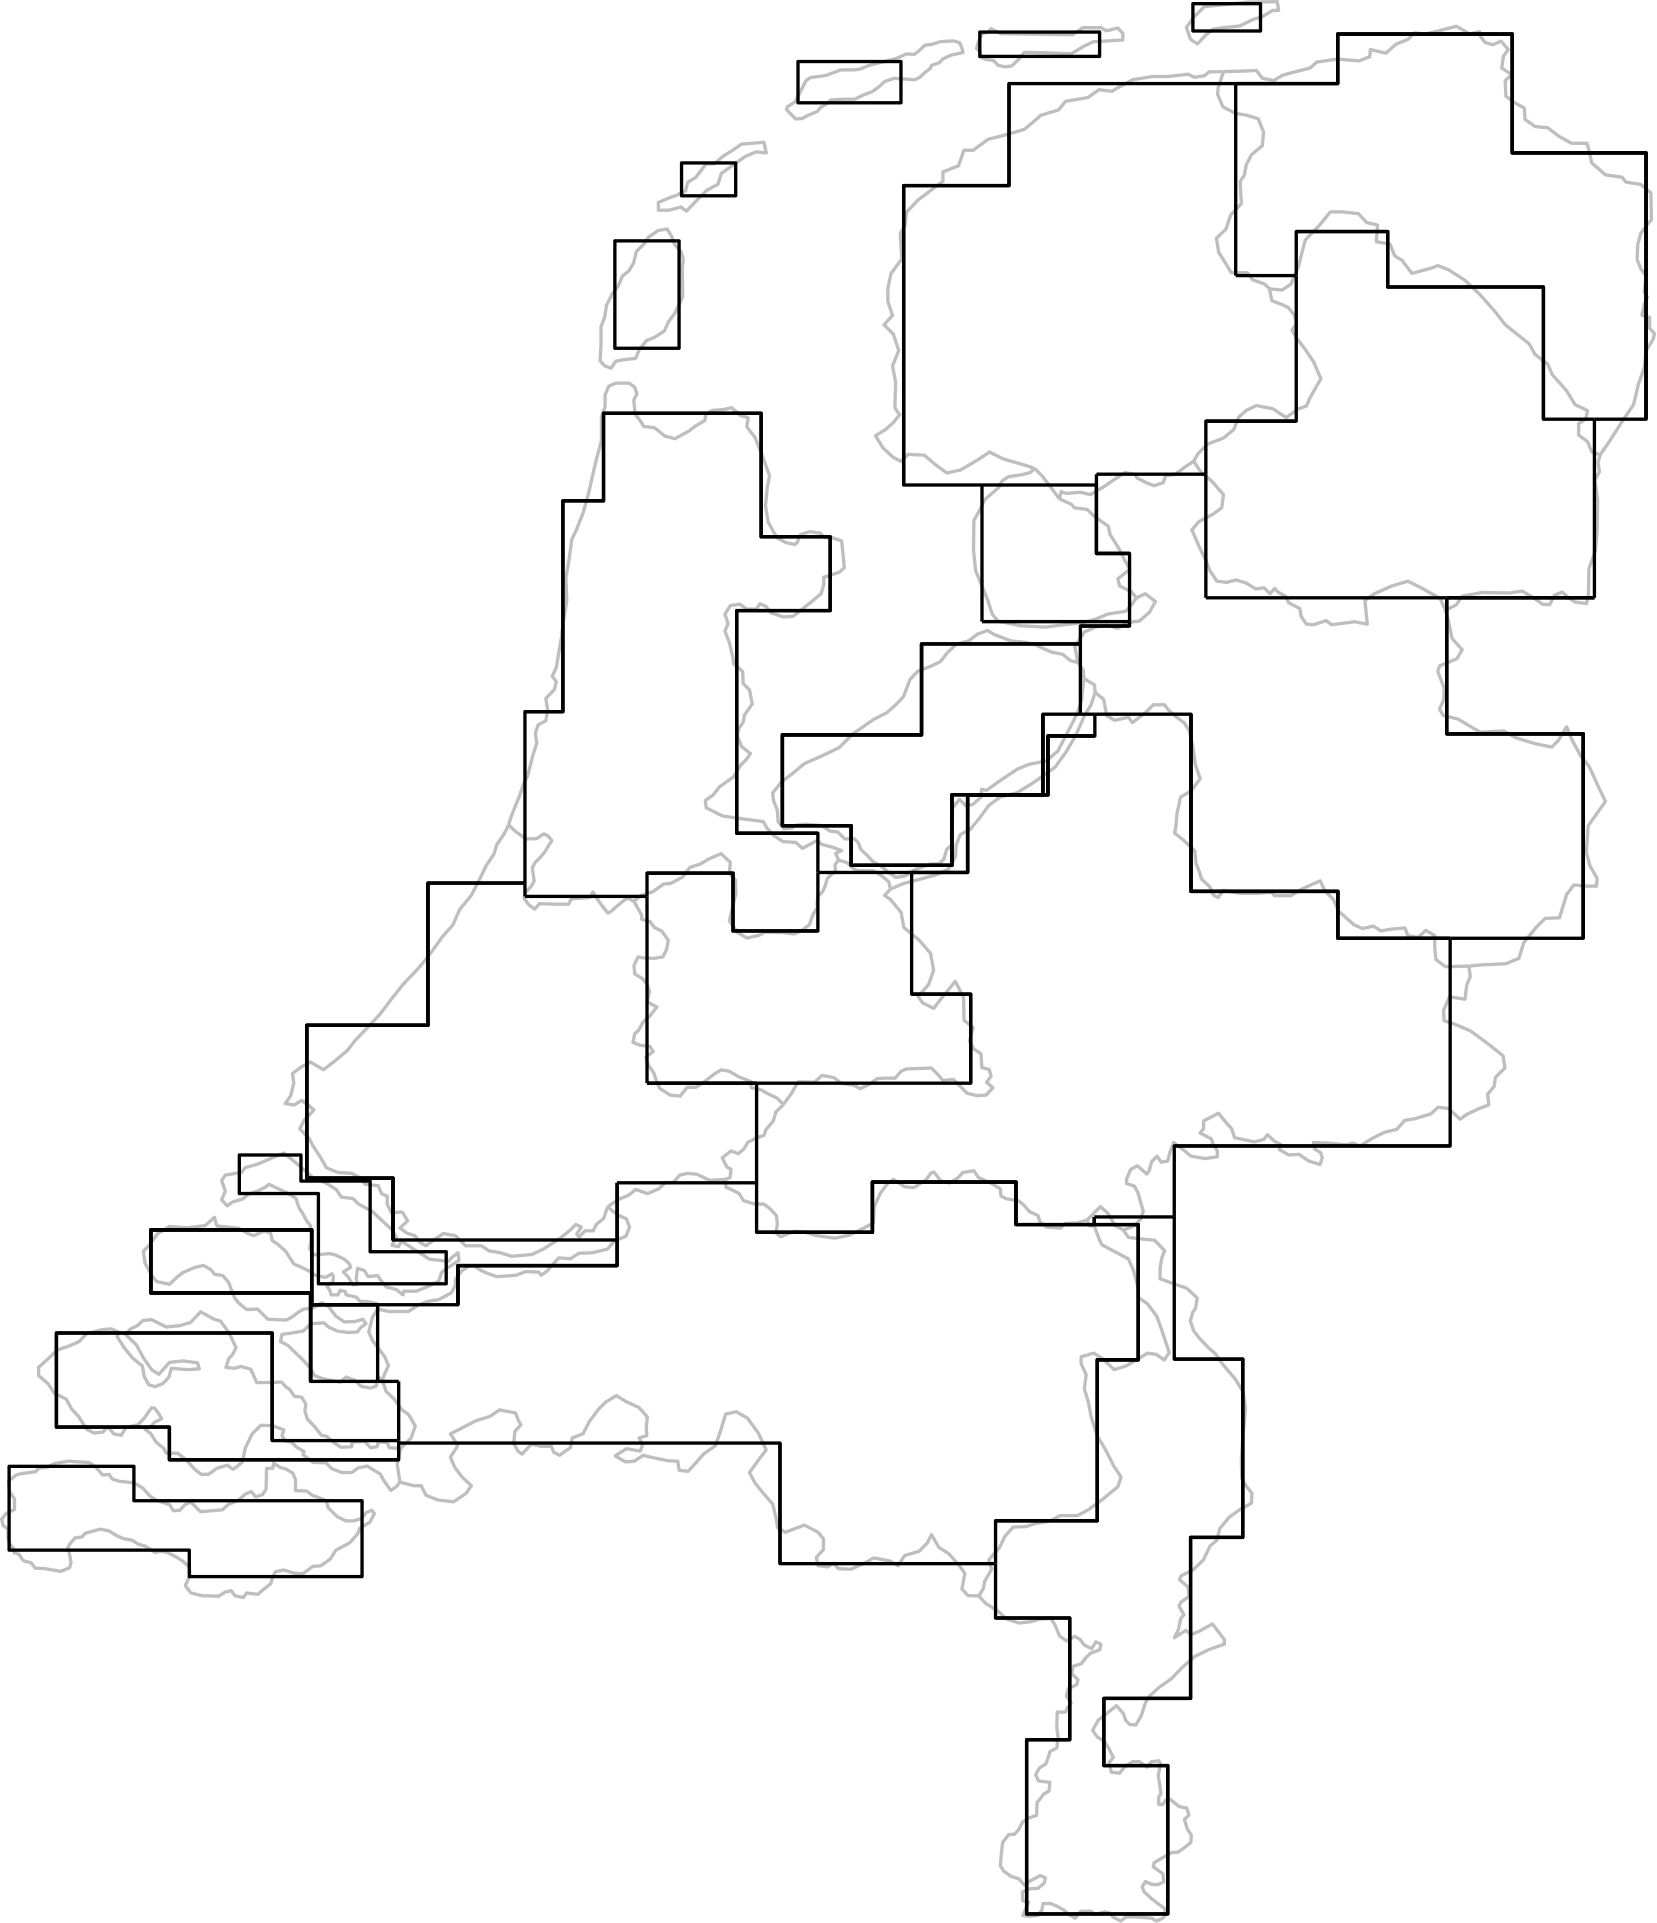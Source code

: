 <?xml version="1.0"?>
<!DOCTYPE ipe SYSTEM "ipe.dtd">
<ipe version="70010" creator="Ipe 7.0.10">
<info created="D:20100909134504" modified="D:20100909150018"/>
<ipestyle name="basic">
<layout paper="595.0 842.0" origin="0 0" frame="595.0 842.0"/>
<symbol name="arrow/arc(spx)">
<path stroke="sym-stroke" fill="sym-stroke" pen="sym-pen">
0 0 m
-1 0.333 l
-1 -0.333 l
h
</path>
</symbol>
<symbol name="arrow/farc(spx)">
<path stroke="sym-stroke" fill="white" pen="sym-pen">
0 0 m
-1 0.333 l
-1 -0.333 l
h
</path>
</symbol>
<symbol name="mark/circle(sx)" transformations="translations">
<path fill="sym-stroke">
0.6 0 0 0.6 0 0 e
0.4 0 0 0.4 0 0 e
</path>
</symbol>
<symbol name="mark/disk(sx)" transformations="translations">
<path fill="sym-stroke">
0.6 0 0 0.6 0 0 e
</path>
</symbol>
<symbol name="mark/fdisk(sfx)" transformations="translations">
<group>
<path fill="sym-stroke" fillrule="eofill">
0.6 0 0 0.6 0 0 e
0.4 0 0 0.4 0 0 e
</path>
<path fill="sym-fill">
0.4 0 0 0.4 0 0 e
</path>
</group>
</symbol>
<symbol name="mark/box(sx)" transformations="translations">
<path fill="sym-stroke" fillrule="eofill">
-0.6 -0.6 m
0.6 -0.6 l
0.6 0.6 l
-0.6 0.6 l
h
-0.4 -0.4 m
0.4 -0.4 l
0.4 0.4 l
-0.4 0.4 l
h
</path>
</symbol>
<symbol name="mark/square(sx)" transformations="translations">
<path fill="sym-stroke">
-0.6 -0.6 m
0.6 -0.6 l
0.6 0.6 l
-0.6 0.6 l
h
</path>
</symbol>
<symbol name="mark/fsquare(sfx)" transformations="translations">
<group>
<path fill="sym-stroke" fillrule="eofill">
-0.6 -0.6 m
0.6 -0.6 l
0.6 0.6 l
-0.6 0.6 l
h
-0.4 -0.4 m
0.4 -0.4 l
0.4 0.4 l
-0.4 0.4 l
h
</path>
<path fill="sym-fill">
-0.4 -0.4 m
0.4 -0.4 l
0.4 0.4 l
-0.4 0.4 l
h
</path>
</group>
</symbol>
<symbol name="mark/cross(sx)" transformations="translations">
<group>
<path fill="sym-stroke">
-0.43 -0.57 m
0.57 0.43 l
0.43 0.57 l
-0.57 -0.43 l
h
</path>
<path fill="sym-stroke">
-0.43 0.57 m
0.57 -0.43 l
0.43 -0.57 l
-0.57 0.43 l
h
</path>
</group>
</symbol>
<symbol name="arrow/fnormal(spx)">
<path stroke="sym-stroke" fill="white" pen="sym-pen">
0 0 m
-1 0.333 l
-1 -0.333 l
h
</path>
</symbol>
<symbol name="arrow/pointed(spx)">
<path stroke="sym-stroke" fill="sym-stroke" pen="sym-pen">
0 0 m
-1 0.333 l
-0.8 0 l
-1 -0.333 l
h
</path>
</symbol>
<symbol name="arrow/fpointed(spx)">
<path stroke="sym-stroke" fill="white" pen="sym-pen">
0 0 m
-1 0.333 l
-0.8 0 l
-1 -0.333 l
h
</path>
</symbol>
<symbol name="arrow/linear(spx)">
<path stroke="sym-stroke" pen="sym-pen">
-1 0.333 m
0 0 l
-1 -0.333 l
</path>
</symbol>
<symbol name="arrow/fdouble(spx)">
<path stroke="sym-stroke" fill="white" pen="sym-pen">
0 0 m
-1 0.333 l
-1 -0.333 l
h
-1 0 m
-2 0.333 l
-2 -0.333 l
h
</path>
</symbol>
<symbol name="arrow/double(spx)">
<path stroke="sym-stroke" fill="sym-stroke" pen="sym-pen">
0 0 m
-1 0.333 l
-1 -0.333 l
h
-1 0 m
-2 0.333 l
-2 -0.333 l
h
</path>
</symbol>
<pen name="heavier" value="0.8"/>
<pen name="fat" value="1.2"/>
<pen name="ultrafat" value="2"/>
<symbolsize name="large" value="5"/>
<symbolsize name="small" value="2"/>
<symbolsize name="tiny" value="1.1"/>
<arrowsize name="large" value="10"/>
<arrowsize name="small" value="5"/>
<arrowsize name="tiny" value="3"/>
<color name="red" value="1 0 0"/>
<color name="green" value="0 1 0"/>
<color name="blue" value="0 0 1"/>
<color name="yellow" value="1 1 0"/>
<color name="orange" value="1 0.647 0"/>
<color name="gold" value="1 0.843 0"/>
<color name="purple" value="0.627 0.125 0.941"/>
<color name="gray" value="0.745"/>
<color name="brown" value="0.647 0.165 0.165"/>
<color name="navy" value="0 0 0.502"/>
<color name="pink" value="1 0.753 0.796"/>
<color name="seagreen" value="0.18 0.545 0.341"/>
<color name="turquoise" value="0.251 0.878 0.816"/>
<color name="violet" value="0.933 0.51 0.933"/>
<color name="darkblue" value="0 0 0.545"/>
<color name="darkcyan" value="0 0.545 0.545"/>
<color name="darkgray" value="0.663"/>
<color name="darkgreen" value="0 0.392 0"/>
<color name="darkmagenta" value="0.545 0 0.545"/>
<color name="darkorange" value="1 0.549 0"/>
<color name="darkred" value="0.545 0 0"/>
<color name="lightblue" value="0.678 0.847 0.902"/>
<color name="lightcyan" value="0.878 1 1"/>
<color name="lightgray" value="0.827"/>
<color name="lightgreen" value="0.565 0.933 0.565"/>
<color name="lightyellow" value="1 1 0.878"/>
<dashstyle name="dashed" value="[4] 0"/>
<dashstyle name="dotted" value="[1 3] 0"/>
<dashstyle name="dash dotted" value="[4 2 1 2] 0"/>
<dashstyle name="dash dot dotted" value="[4 2 1 2 1 2] 0"/>
<textsize name="large" value="\large"/>
<textsize name="Large" value="\Large"/>
<textsize name="LARGE" value="\LARGE"/>
<textsize name="huge" value="\huge"/>
<textsize name="Huge" value="\Huge"/>
<textsize name="small" value="\small"/>
<textsize name="footnote" value="ootnotesize"/>
<textsize name="tiny" value="	iny"/>
<textstyle name="center" begin="\begin{center}" end="\end{center}"/>
<textstyle name="itemize" begin="\begin{itemize}" end="\end{itemize}"/>
<textstyle name="item" begin="\begin{itemize}\item{}" end="\end{itemize}"/>
<gridsize name="4 pts" value="4"/>
<gridsize name="8 pts (~3 mm)" value="8"/>
<gridsize name="16 pts (~6 mm)" value="16"/>
<gridsize name="32 pts (~12 mm)" value="32"/>
<gridsize name="10 pts (~3.5 mm)" value="10"/>
<gridsize name="20 pts (~7 mm)" value="20"/>
<gridsize name="14 pts (~5 mm)" value="14"/>
<gridsize name="28 pts (~10 mm)" value="28"/>
<gridsize name="56 pts (~20 mm)" value="56"/>
<anglesize name="90 deg" value="90"/>
<anglesize name="60 deg" value="60"/>
<anglesize name="45 deg" value="45"/>
<anglesize name="30 deg" value="30"/>
<anglesize name="22.5 deg" value="22.5"/>
<tiling name="falling" angle="-60" step="4" width="1"/>
<tiling name="rising" angle="30" step="4" width="1"/>
</ipestyle>
<page>
<layer name="input"/>
<layer name="output"/>
<view layers="input output" active="input"/>
<path layer="input" matrix="1.333332864822723 0.0 0.0 1.333332864822723 -99.16672433889084 -140.33327101539615" stroke="gray" pen="fat">
101.644234462 225.677090598 m
99.78495376250001 227.784093909 l
98.0496510356 229.023873635 l
92.47188671500001 229.39565199700002 l
88.6293473434 228.77576213400002 l
86.8940446165 227.784093909 l
84.4150296098 227.535982408 l
83.54741713530001 226.544314183 l
79.7049555416 226.04886896 l
78.3414311767 225.677090598 l
76.2342723099 224.06553251 l
76.4822282551 221.214972475 l
77.8456748421 219.231636025 l
77.8456748421 216.380298211 l
75.6145380027 215.264963125 l
74.3750693883 213.777849677 l
74.7469255282 212.042624728 l
76.11037211520001 211.05095650299998 l
76.11037211520001 208.571397051 l
76.6061284498 206.960616742 l
77.59779667480001 205.844503877 l
77.72169686950001 204.729168791 l
79.0851434565 204.23372356800002 l
79.9528337089 202.870276981 l
80.5725680161 202.374053979 l
82.307870743 202.002275617 l
83.4234391627 200.515162169 l
86.026432142 200.390717529 l
90.3647278482 199.647160805 l
92.7197648823 200.63882902999998 l
93.0916210222 202.002275617 l
92.7197648823 204.23372356800002 l
92.2239307698 205.968948517 l
92.7197648823 206.960616742 l
94.2071894419 208.695841691 l
96.0663923635 208.943175413 l
96.9340826159 209.934843638 l
101.02442237689999 211.05095650299998 l
103.3795371889 210.554733501 l
105.3627180831 209.315731554 l
107.3459767552 208.44773019000002 l
109.5770358167 208.075951828 l
111.31233854359999 206.960616742 l
113.1716192431 206.46439374 l
115.7746122224 204.729168791 l
117.5099149493 205.100947153 l
119.1212397036 204.729168791 l
121.35237654299999 203.61383370500002 l
123.33555743720001 202.374053979 l
125.070937942 200.76249589100001 l
125.19483813670001 198.53182571899998 l
123.9553695223 195.80493254499999 l
125.4427940819 193.821596095 l
128.5415433958 193.078039371 l
133.00373929670002 192.95359473099998 l
134.7390420236 194.069707596 l
136.3504445558 194.441485958 l
137.3420350029 193.078039371 l
139.57317184229998 192.581816369 l
140.5647622894 193.821596095 l
143.539300297 193.449817733 l
144.655413162 194.441485958 l
147.010527974 196.300377768 l
147.505973197 197.91193585599999 l
148.249529921 199.523493944 l
150.480977872 200.01893916699998 l
153.455982547 199.15171558199998 l
155.686652719 199.027270942 l
158.413545893 201.010607392 l
160.520549204 201.134274253 l
163.123775517 202.99394384200002 l
164.61088896500002 205.349058654 l
168.32945036400002 207.332395104 l
170.437231454 209.687509916 l
171.05634353800002 211.298290225 l
173.783236712 212.909848313 l
175.023016438 215.264963125 l
174.27945971399998 216.13296448900002 l
172.791568487 215.513074626 l
171.676233401 214.025183399 l
169.56923009000002 213.28162667499998 l
167.337782139 213.28162667499998 l
164.982667327 214.396961761 l
163.86733224099999 215.513074626 l
162.503885654 216.876521213 l
162.008440431 218.73541302299998 l
159.90143712 219.603414387 l
158.413545893 220.09885961 l
156.678320944 221.338639336 l
153.70331626900003 221.46230619699998 l
153.70331626900003 224.437310872 l
152.959759545 226.172535821 l
151.100867735 227.28787090699998 l
149.612976508 227.660427048 l
147.75408469799999 228.899428995 l
147.629640058 227.535982408 l
145.89441510900002 227.412315547 l
145.77074824800002 221.834084559 l
144.779080023 220.346971111 l
142.9197993235 219.727081248 l
141.8042309038 221.214972475 l
140.0689281769 220.47063797200002 l
138.33362545 218.859857663 l
135.606732276 217.743744798 l
133.9953297438 216.25663135 l
128.0457092833 215.761186127 l
125.4427940819 218.363634661 l
123.83139154970002 217.620077937 l
122.46794496270002 216.13296448900002 l
120.7326422358 216.00851984899998 l
119.7410517887 217.620077937 l
116.1464683623 218.859857663 l
114.41116563540001 219.975192749 l
112.5518849359 222.08219606 l
110.0728699292 223.570087287 l
106.2304083355 223.941865649 l
104.2471496634 224.560977733 l
103.3795371889 225.80075745899998 l
h
</path>
<path layer="input" matrix="1.333332864822723 0.0 0.0 1.333332864822723 -99.16672433889084 -140.33327101539615" stroke="gray" pen="fat">
338.187050616 193.00726148200002 m
340.046720205 191.023925032 l
343.517170103 188.792477081 l
345.624173414 186.80991841 l
349.095401091 185.693805545 l
352.31773948800003 186.065583907 l
354.301075938 186.68547377 l
357.647858975 186.933585271 l
358.76319406100004 185.19836032199998 l
360.00297378700003 182.223355647 l
361.861865597 180.85990905999998 l
364.093313548 182.099688786 l
365.580426996 181.231687422 l
366.69576208200004 179.744573974 l
368.679098532 178.752905749 l
369.795211397 180.611797559 l
371.158657984 179.991907696 l
370.910546483 178.504794248 l
368.30732017 177.51312602299998 l
367.06754044400003 176.274124076 l
365.828538497 174.66256598799998 l
363.72153518600004 174.04267612499999 l
363.225312184 172.059339675 l
364.96053713300006 170.44778158699998 l
364.713203411 169.084335 l
362.35808859900004 167.968999914 l
361.861865597 165.98566346399997 l
363.101645323 164.12677165399998 l
362.109977098 162.76332506699998 l
361.61375409600004 161.647212202 l
359.383083924 161.647212202 l
359.258639284 157.43320558 l
359.631195425 154.829979267 l
359.258639284 151.979419232 l
357.39974747400004 150.98775100699999 l
357.027969112 149.62430442 l
356.284412388 147.64096797000002 l
354.54918743900004 146.525632884 l
353.557519214 144.790407935 l
354.301075938 143.05518298599998 l
357.39974747400004 142.683404624 l
357.151635973 140.32828981199998 l
355.66452252500005 139.460288448 l
354.6728543 138.096841861 l
353.929297576 137.229618276 l
353.80485293600003 133.758390599 l
351.574182764 133.014833875 l
349.962624676 131.899498789 l
348.97095645100006 129.91616233899998 l
347.855621365 128.676382613 l
346.244063277 128.55271575199998 l
344.632505189 126.445712441 l
344.260726827 123.098929404 l
344.01339310500003 120.123924729 l
345.00506133 118.63681128099999 l
346.98762000100004 117.2732091382 l
348.97095645100006 116.6533970531 l
350.582514539 114.91809432619999 l
351.574182764 115.7857845786 l
354.796521161 117.52108730549999 l
356.15996774800004 116.9013529983 l
355.912634026 115.5379064113 l
354.177409077 114.0504818517 l
351.82229426500004 113.9265038791 l
349.962624676 113.05889140459999 l
350.086291537 110.70377659260001 l
351.574182764 110.33192045269999 l
350.83062604 108.4726397532 l
350.086291537 106.7373370263 l
351.697849625 106.489458859 l
354.177409077 106.7373370263 l
355.292744163 108.3487395585 l
355.540855664 109.9600643128 l
357.52341433500004 109.9600643128 l
359.383083924 109.21635203299999 l
361.11830887300005 108.2247615859 l
362.605422321 106.9852929715 l
364.21698040900003 105.99362474649999 l
365.704093857 107.852905446 l
368.555431671 107.852905446 l
369.547099896 106.9852929715 l
372.14954843000004 107.7290052513 l
373.637439657 107.3571491114 l
374.380996381 106.3654808864 l
376.487999692 105.2499902446 l
377.975890919 106.3654808864 l
380.702784093 106.3654808864 l
384.916790715 105.99362474649999 l
386.156570441 105.2499902446 l
387.89179539 105.99362474649999 l
388.759018975 107.1091931662 l
388.263573752 108.7205956984 l
386.52834880300003 109.9600643128 l
384.793123854 111.3235108998 l
382.809787404 113.1827915993 l
382.313564402 114.4223379916 l
383.181565766 115.9096847733 l
384.793123854 115.1660502714 l
386.40390416300005 115.0420722988 l
388.139906891 115.7857845786 l
387.89179539 118.016921418 l
385.28856907700003 119.875813228 l
385.536680578 120.991926093 l
388.263573752 122.602706402 l
390.246910202 123.718819267 l
391.982135151 123.84248612799999 l
393.593693239 124.957821214 l
395.452585049 126.445712441 l
395.57625191000005 128.42904889099998 l
394.46091682400004 130.16427384 l
393.7173601 132.643055513 l
394.95713982600006 133.882835239 l
394.33724996300003 135.74172704900002 l
392.353913513 136.113505411 l
389.87513184 138.096841861 l
388.759018975 137.973175 l
387.89179539 136.733395274 l
386.776460304 136.733395274 l
386.776460304 138.840398585 l
387.395572388 139.58395530899998 l
386.652015664 144.54229643399998 l
387.271905527 147.64096797000002 l
386.776460304 148.50896933399997 l
384.793123854 148.260857833 l
383.677010989 146.773744385 l
381.570007678 148.260857833 l
379.71111586800004 148.260857833 l
377.604112557 146.897411246 l
376.239888191 145.162186297 l
374.009218019 145.410297798 l
373.38932815600003 148.012746332 l
374.504663242 149.376192919 l
373.38932815600003 151.731307731 l
372.02588156900003 153.838311042 l
370.29065662 154.829979267 l
368.927210033 156.689648856 l
370.41432348100005 159.41654203 l
372.89388293300004 161.39987847999998 l
375.37266460600006 163.38321493 l
377.23155641600005 161.27543384 l
377.851446279 159.41654203 l
378.967559144 158.301206944 l
380.578339453 158.176762304 l
382.06623068000005 160.65632175599998 l
383.181565766 164.12677165399998 l
384.173233991 165.861996603 l
386.900127165 168.340778276 l
390.246910202 170.695893088 l
392.97380337600003 173.546453123 l
396.444253274 176.645902438 l
400.286481534 178.504794248 l
404.501265935 179.991907696 l
404.501265935 181.231687422 l
402.889707847 183.338690733 l
401.278149759 185.446471823 l
397.684033 183.463135373 l
395.57625191000005 182.595134009 l
394.089138462 183.710469095 l
390.990466926 181.727910424 l
392.10580201199997 183.958580596 l
392.725691875 186.933585271 l
393.593693239 187.92525349599998 l
392.230246652 190.280368308 l
392.849358736 191.395703394 l
394.95713982600006 192.882816842 l
394.709028325 195.362376294 l
392.353913513 197.469379605 l
392.849358736 198.46104783 l
396.072474912 200.07260591800002 l
398.799368086 202.67505445199998 l
400.658259896 206.518060491 l
402.51792948499997 208.12884079999998 l
403.261486209 211.227512336 l
405.864712522 214.326961651 l
408.838939418 216.43396496199998 l
411.813944093 218.04552304999999 l
411.938388733 220.77241622399998 l
410.32683064500003 222.754974895 l
409.211495559 224.738311345 l
409.08705091900003 229.69665247 l
409.458829281 235.52221717999998 l
410.203163784 243.579229841 l
409.583273921 248.041347964 l
407.475492831 251.511797862 l
404.005042933 255.602137623 l
402.14615112300004 258.329030797 l
400.162814673 260.06425574599996 l
397.684033 262.667482059 l
396.196141773 264.650818509 l
395.328918188 267.253267043 l
395.948808051 269.608381855 l
396.69236477500004 270.60005007999996 l
397.18780999800003 273.451387894 l
394.212805323 276.178281068 l
391.114133787 277.16994929299995 l
387.148238666 278.657062741 l
387.148238666 281.50762277599995 l
387.64368388900004 284.35896059 l
388.387240613 286.2178524 l
385.660347439 289.069190214 l
382.809787404 289.316523936 l
378.595003003 289.812746938 l
377.23155641600005 291.796083388 l
</path>
<path layer="input" matrix="1.333332864822723 0.0 0.0 1.333332864822723 -99.16672433889084 -140.33327101539615" stroke="gray" pen="fat">
377.23155641600005 291.796083388 m
375.000886244 293.03508533499996 l
373.017549794 296.381868372 l
371.034213344 298.11709332099997 l
367.44009658500005 294.52297656200005 l
</path>
<path layer="input" matrix="1.333332864822723 0.0 0.0 1.333332864822723 -99.16672433889084 -140.33327101539615" stroke="gray" pen="fat">
367.44009658500005 294.52297656200005 m
367.93554180800004 293.03508533499996 l
369.422655256 292.787751613 l
370.662434982 289.44096857600005 l
371.405991706 287.829410488 l
373.51299501700004 286.714075402 l
378.595003003 283.98718222800005 l
379.95844959 280.88851069199995 l
381.198229316 276.301947929 l
381.32189617700004 273.575054755 l
383.677010989 271.963496667 l
386.28023730200005 268.493046769 l
387.52001702800004 265.022596871 l
388.635352114 261.675813834 l
389.627020339 258.70080915899996 l
388.263573752 256.717472709 l
386.156570441 258.205363936 l
383.80145562900003 258.577142298 l
381.074562455 256.96558421 l
377.975890919 255.10669240000001 l
374.75277474300003 254.115024175 l
371.902214708 256.841917349 l
369.29898839500004 258.577142298 l
365.828538497 257.585474073 l
365.828538497 255.725804484 l
367.191985084 252.751577588 l
366.69576208200004 248.908571549 l
367.81187494700004 245.19001015 l
368.555431671 241.224115029 l
370.29065662 236.01766240299997 l
372.397659931 232.547212505 l
374.629107882 228.085094382 l
376.61244433200005 225.110089707 l
375.744442968 222.507641173 l
371.53043634600004 219.036413496 l
367.81187494700004 216.309520322 l
364.836870272 214.698740013 l
360.12664064800003 214.698740013 l
357.39974747400004 213.210848786 l
353.557519214 212.59095892300002 l
350.954292901 211.723735338 l
347.483843003 211.600068477 l
345.25239505200005 209.120509025 l
343.765281604 206.021837489 l
340.91394379 202.79949909200002 l
341.658278293 200.196272779 l
339.79860870400006 196.973156603 l
339.426830342 194.990597932 l
338.187050616 193.00726148200002 l
</path>
<path layer="input" matrix="1.333332864822723 0.0 0.0 1.333332864822723 -99.16672433889084 -140.33327101539615" stroke="gray" pen="fat">
285.487078913 325.750803412 m
287.47041536300003 328.477696586 l
289.453751813 331.82370184399997 l
293.79220307500003 331.700034983 l
295.899206386 333.55892679299996 l
299.121544783 332.93981470899996 l
300.981214372 331.451923482 l
304.327997409 330.95647825899994 l
306.18688921899997 329.96481003400004 l
308.54200403100003 331.08014512 l
310.773451982 332.6917032079999 l
313.252233655 332.815370069 l
315.607348467 332.815370069 l
317.218906555 334.67503965799995 l
318.582353142 335.294929521 l
325.399586077 335.542263243 l
327.011144165 333.931482934 l
328.498257613 332.19548020599996 l
331.348817648 332.443591707 l
333.20848723700004 330.58469989699995 l
335.06737904700003 328.725030308 l
337.67060535999997 328.10514044499996 l
340.149387033 328.22958508500005 l
342.009056622 330.21292153499996 l
340.273831673 331.700034983 l
341.51283362 333.31159307099995 l
341.017388397 335.170484881 l
339.034051947 335.66670788299996 l
338.78594044600004 339.38526928199997 l
336.802603996 340.74871586899997 l
335.68726891000006 342.85571918000005 l
336.678937135 346.44983593899997 l
334.200155462 348.433172389 l
334.075710822 354.63129324 l
331.84504065000004 358.968966723 l
327.630256249 353.76329187600004 l
326.01947594 351.65628856499995 l
323.044471265 353.143402013 l
321.804691539 354.878626962 l
324.65602935300006 358.10174313799996 l
326.01947594 361.94397139800003 l
325.15147457600006 366.530534161 l
322.05280304 370.12465092 l
317.96246327899996 373.47143395700004 l
317.218906555 377.5617737179999 l
314.367568741 381.032223616 l
312.756788432 382.148336481 l
314.367568741 383.88356143 l
</path>
<path layer="input" matrix="1.333332864822723 0.0 0.0 1.333332864822723 -99.16672433889084 -140.33327101539615" stroke="gray" pen="fat">
314.367568741 383.88356143 m
313.872123518 385.86689788 l
311.765120207 387.602122829 l
309.657339117 388.841124776 l
305.566999356 388.841124776 l
304.327997409 389.337347778 l
302.716439321 390.948905866 l
300.361324509 391.69246259 l
</path>
<path layer="input" matrix="1.333332864822723 0.0 0.0 1.333332864822723 -99.16672433889084 -140.33327101539615" stroke="gray" pen="fat">
300.361324509 391.69246259 m
299.36965628400003 390.45268286399994 l
299.49410092399995 388.71745791499995 l
298.00620969700003 387.477678189 l
297.262652973 386.610454604 l
296.76642997100004 384.875229655 l
296.022873247 383.140004706 l
294.7838713 381.90022497999996 l
294.535759799 379.91688852999994 l
294.65942666 378.92522030500004 l
293.420424713 376.941883855 l
292.42875648800003 374.214990681 l
290.445420038 372.72787723299996 l
288.33841672700004 371.73620900800006 l
285.487078913 372.10798736999993 l
280.529515567 372.231654231 l
278.794290618 371.36443064599996 l
275.571174442 370.620873922 l
272.96794812900004 372.231654231 l
270.860944818 375.331103546 l
271.85261304299996 379.421443307 l
272.596169767 382.767448565 l
272.472502906 386.36234310300006 l
270.860944818 388.09756805200004 l
271.10905631900005 391.07257272699997 l
268.63027464600003 393.427687539 l
265.159046969 391.939796312 l
263.17648829800004 390.700794365 l
260.201483623 389.70912613999997 l
258.21814717300003 387.10589982700003 l
254.99503099700001 385.37067487800005 l
253.13613918699997 385.247008017 l
250.161134512 383.140004706 l
246.938796115 382.148336481 l
245.07912652599998 380.53677839299996 l
</path>
<path layer="input" matrix="1.333332864822723 0.0 0.0 1.333332864822723 -99.16672433889084 -140.33327101539615" stroke="gray" pen="fat">
245.07912652599998 380.53677839299996 m
246.070794751 378.801553444 l
247.186129837 376.81821699399995 l
247.186129837 375.702881908 l
249.41757778800002 375.08299204499997 l
250.657357514 373.47143395700004 l
252.64069396399998 372.47976573200003 l
254.37591891300002 370.00098405899996 l
253.879695911 367.522202386 l
252.888027686 365.538865936 l
250.53291287400003 365.167087574 l
247.55868597800003 365.29075443499994 l
246.19523939100003 365.538865936 l
245.07912652599998 363.18375112399997 l
245.32723802700002 360.952303173 l
247.310574477 359.713301226 l
248.55035420299998 358.349854639 l
249.293910927 356.242073549 l
248.674021064 353.39151351400005 l
251.27724737699998 352.02806692700005 l
249.54124464900002 349.796618976 l
247.55868597800003 347.93772716600006 l
246.31890625200003 345.706279215 l
245.32723802700002 344.8390556300001 l
244.83179280399997 342.48394081799995 l
246.56701775300002 341.740384094 l
249.41757778800002 341.36782795299996 l
250.28557915200003 340.00438136599996 l
248.302242702 338.517267918 l
249.04579942600003 336.162153106 l
250.40924601299997 334.30326129599996 l
251.152802737 332.071813345 l
252.020804101 330.088476895 l
254.871364136 328.22958508500005 l
257.59825731 327.981473584 l
259.45792689900003 330.336588396 l
261.813041711 330.336588396 l
264.415490245 332.071813345 l
266.770605057 333.931482934 l
268.63027464600003 335.04681802000005 l
270.860944818 334.67503965799995 l
273.34050427 333.18714843099997 l
276.56284266700004 331.94814648400006 l
276.81095416799997 330.21292153499996 l
279.537847342 329.59303167199994 l
281.273072291 328.60136344700004 l
283.628187103 327.48602836099997 l
285.487078913 325.750803412 l
</path>
<path layer="input" matrix="1.333332864822723 0.0 0.0 1.333332864822723 -99.16672433889084 -140.33327101539615" stroke="gray" pen="fat">
235.94800106600002 526.4978966489999 m
237.18700301299998 525.134450062 l
238.92222796199997 524.514560199 l
240.16200768800002 526.374229788 l
242.765234001 526.869675011 l
245.492127175 527.117786512 l
246.60746226099997 529.596568185 l
248.466354071 531.951682997 l
250.82146888300002 532.9433512219999 l
253.301028335 534.55490931 l
254.41636342100003 537.033690983 l
256.15158837 539.388805795 l
257.391368096 541.867587468 l
258.258591681 543.850923918 l
258.13492482000004 551.164379855 l
258.383036321 554.01493989 l
257.886813319 555.750164839 l
256.027921509 557.98161279 l
255.28436478499998 560.0886161010001 l
254.04458505899998 562.071952551 l
251.68947024700003 561.7001741890001 l
249.08624393399998 559.96494924 l
247.97090884800002 558.228946512 l
245.73946089700001 555.9982763400001 l
244.99590417299999 552.899604804 l
243.75690222600002 550.792601493 l
242.020899498 549.429154906 l
240.781897551 546.5778170919999 l
239.170339463 544.4708137810001 l
237.683226015 541.495809106 l
237.18700301299998 538.273470709 l
236.19533478800003 535.6702443959999 l
236.19533478800003 530.8363479110001 l
h
</path>
<path layer="input" matrix="1.333332864822723 0.0 0.0 1.333332864822723 -99.16672433889084 -140.33327101539615" stroke="gray" pen="fat">
256.399699871 571.119855658 m
254.04458505899998 570.2526320730001 l
251.68947024700003 569.260963848 l
251.68947024700003 567.153960537 l
254.54003028199998 567.153960537 l
257.763146458 568.021184122 l
259.250259906 566.9058490360001 l
262.10159772000003 569.880853711 l
264.704046254 572.483302245 l
267.80271779 574.219304973 l
268.670719154 577.0698650080001 l
270.902167105 578.681423096 l
275.116173727 581.655649992 l
278.091178402 582.8954297180001 l
280.818071576 582.647318217 l
280.198181713 585.498656031 l
274.124505502 585.002433029 l
272.017502191 583.5153195810001 l
269.04249751599997 581.655649992 l
266.811049565 579.673091321 l
264.580379393 579.673091321 l
261.729041579 575.9545299220001 l
259.622038268 574.7147501960001 l
259.002148405 572.3596353840001 l
h
</path>
<path layer="input" matrix="1.333332864822723 0.0 0.0 1.333332864822723 -99.16672433889084 -140.33327101539615" stroke="gray" pen="fat">
417.545397544 621.109267546 m
419.15617785300003 621.109267546 l
418.78439949100004 623.4643823580001 l
410.72816460900003 623.340715497 l
399.07625741000004 622.100935771 l
396.349364236 619.374042597 l
394.242360925 616.523482562 l
395.35769601100003 613.3003663860001 l
397.2173656 612.061364439 l
399.696147273 614.663812973 l
401.431372222 616.0272595600001 l
404.90182212 616.523482562 l
408.620383519 616.895260924 l
412.463389558 618.7549305130001 l
414.69405973 619.374042597 l
h
</path>
<path layer="input" matrix="1.333332864822723 0.0 0.0 1.333332864822723 -99.16672433889084 -140.33327101539615" stroke="gray" pen="fat">
339.135163217 614.827924342 m
340.75605465300004 615.304702869 l
341.519055852 616.162593106 l
344.18839338000004 614.827924342 l
363.544201574 614.5417016700001 l
366.309205919 616.448815778 l
371.17188022700003 616.448815778 l
372.69710484600006 615.590147762 l
375.74833186300003 616.353148961 l
377.083000627 614.9228133800001 l
377.083000627 613.111366089 l
369.07421026400004 612.6345875620001 l
366.49976177400004 611.394807836 l
363.162312085 609.39280469 l
356.011411959 609.6790273619999 l
350.481403269 609.7739164000001 l
349.14673450500004 608.058135926 l
347.14395358 606.151021818 l
345.42817310600003 605.864799146 l
343.42616996000004 606.246688635 l
342.18639023400004 607.581357399 l
340.183609309 607.867580071 l
338.46782883500003 608.5349144529999 l
338.56271787300005 609.869583217 l
337.60993859800004 610.8231402709999 l
338.086717125 612.6345875620001 l
h
</path>
<path layer="input" matrix="1.333332864822723 0.0 0.0 1.333332864822723 -99.16672433889084 -140.33327101539615" stroke="gray" pen="fat">
287.33041514300004 593.2266681750001 m
286.28196905100003 594.3707810840001 l
286.472524906 595.038115466 l
288.665083907 596.468451047 l
289.71430777800003 598.5661210100001 l
291.525755069 602.094126554 l
292.669867978 602.952016791 l
296.865207904 603.524462135 l
300.96488101299997 605.0496867539999 l
304.492886557 605.0496867539999 l
306.113777993 605.240242609 l
308.402003811 606.1937996629999 l
312.406787882 607.243023534 l
315.839126609 608.100913771 l
316.983239518 608.577692298 l
318.604130954 609.3406934970001 l
320.797467734 609.24502668 l
321.941580643 610.102916917 l
323.657361117 611.723808353 l
325.46880840800003 611.915141987 l
327.852701043 612.677365407 l
331.380706587 612.867921262 l
333.001598023 612.391920514 l
333.573265588 611.152140788 l
333.95515507700003 609.721805207 l
330.713372205 609.054470825 l
328.520035425 608.0052469540001 l
327.471589333 606.956800862 l
325.46880840800003 606.28946648 l
325.087696698 605.4315762430001 l
323.56247207900003 604.2874633340001 l
322.41835917000003 603.142572646 l
320.988023589 602.380349226 l
315.26668126500005 602.7614609359999 l
312.78789959200003 601.903570699 l
311.453230828 600.663790973 l
309.54611672 599.233455392 l
306.876779192 598.1850093 l
304.683442412 597.1357854290001 l
302.108993922 597.1357854290001 l
298.295543485 596.945229574 l
297.246319614 595.9916725200001 l
295.434872323 594.8475596110001 l
294.57698208600004 593.799113519 l
292.00253359600003 592.749889648 l
290.476531198 591.891999411 l
288.760750724 591.796332594 l
h
</path>
<path layer="input" matrix="1.333332864822723 0.0 0.0 1.333332864822723 -99.16672433889084 -140.33327101539615" stroke="gray" pen="fat">
134.7557642721 302.30698879399995 m
133.764173825 305.157548829 l
134.7557642721 306.64466227699995 l
139.217960173 307.38899677999996 l
140.0856504254 308.627998727 l
143.556411435 309.619666952 l
148.14219641900002 311.603003402 l
150.621755871 312.594671627 l
154.34031727 309.49600009100004 l
156.19920908 307.884442003 l
158.926102254 305.529327191 l
161.90110692899998 304.537658966 l
164.751666964 302.67876715600005 l
166.115113551 300.695430706 l
169.213785087 300.32365234400004 l
170.701676314 298.83576111699995 l
174.420237713 296.85320244599995 l
176.65090788499998 294.745421356 l
179.874024061 291.77119446 l
180.865692286 289.911524871 l
179.74957942100002 287.68085469899995 l
181.48480437 287.30907633699996 l
182.352805734 288.796189785 l
185.94770027200002 286.441074973 l
188.550148806 284.829516885 l
189.789928532 283.9622933 l
194.995603379 283.34240343700003 l
195.987271604 284.457738523 l
197.59882969199998 285.697518249 l
197.84694119300002 283.59051493799996 l
194.995603379 281.730845349 l
193.136711569 280.367398762 l
192.39315484500003 278.01228395 l
189.41815017 276.525170502 l
186.319478634 275.285390776 l
182.972695597 275.285390776 l
182.724584096 274.293722551 l
180.865692286 275.781613778 l
178.26246597300002 276.400725862 l
176.899019386 278.01228395 l
175.907351161 279.500175177 l
173.30412484800001 279.25206367600003 l
172.312456623 280.863621764 l
170.453564813 281.482733848 l
170.081786451 278.50850695199995 l
170.57723167400002 277.145060365 l
169.213785087 277.02061572499997 l
167.85033850000002 279.25206367600003 l
166.611336553 280.49106562300005 l
168.594673003 281.730845349 l
168.222116862 282.722513574 l
166.858670275 283.9622933 l
164.503555463 285.077628386 l
163.016442015 285.449406748 l
158.67799075300002 285.077628386 l
157.562655667 286.68918647400005 l
157.934434029 289.78785801000004 l
157.686322528 293.134641047 l
156.819098943 294.12630927199996 l
155.82743071800002 295.985201082 l
154.587650992 297.968537532 l
153.844094268 300.32365234400004 l
151.73709095700002 301.6870989309999 l
149.630087646 302.67876715600005 l
146.53141611 304.165880604 l
145.663414746 303.42232388 l
143.680078296 302.430655655 l
140.95326289989998 301.43898743 l
139.4659161182 300.19920770400006 l
136.6150449716 299.331984119 l
135.2515206067 298.340315894 l
133.764173825 299.95187398199994 l
h
</path>
<path layer="input" matrix="1.333332864822723 0.0 0.0 1.333332864822723 -99.16672433889084 -140.33327101539615" stroke="gray" pen="fat">
175.83268437700002 270.463938755 m
174.46923779 268.232490804 l
173.47834734399999 264.266595683 l
174.59368243 261.787036231 l
176.32890737900001 259.556366059 l
177.816020827 257.573029609 l
178.807689052 255.217914797 l
177.568687105 252.49102162300002 l
177.196130964 251.25124189699997 l
</path>
<path layer="input" matrix="1.333332864822723 0.0 0.0 1.333332864822723 -99.16672433889084 -140.33327101539615" stroke="gray" pen="fat">
177.196130964 251.25124189699997 m
175.957129017 252.242910122 l
175.46090601499998 249.63968380900002 l
173.850125706 249.14423858600003 l
171.370566254 249.63968380900002 l
169.883452806 251.127575036 l
167.404671133 252.119243261 l
165.79311304499998 250.75579667399998 l
161.206550282 251.623020259 l
158.85143547 252.49102162300002 l
157.612433523 254.59802493400002 l
155.877208574 256.581361384 l
153.02587076 259.30825455800004 l
151.662424173 260.671701145 l
149.679087723 261.66336936999994 l
150.051643864 263.64670581999997 l
152.03420253500002 263.89403954200003 l
155.752763934 264.513929405 l
157.860545024 266.497265855 l
161.330994922 266.745377356 l
162.81810837 265.50559763 l
165.049556321 264.513929405 l
168.02378321700002 264.142151043 l
170.378898029 264.266595683 l
171.370566254 265.50559763 l
172.73401284099998 266.497265855 l
171.866789256 267.73704558099996 l
169.883452806 267.11715571799994 l
166.908448131 266.993488857 l
164.553333319 268.604269166 l
162.694441509 271.083828618 l
160.83477192 272.19916370400006 l
158.35599024700002 270.712050256 l
155.877208574 270.463938755 l
154.26565048600003 269.47227053 l
152.654092398 268.232490804 l
151.16697895 267.48893408 l
146.20863782499998 267.73704558099996 l
144.473412876 269.47227053 l
143.48174465099999 270.463938755 l
140.5070510876 270.339494115 l
138.27591424820002 272.19916370400006 l
137.1604236064 273.686277152 l
135.6729990468 277.65295005200005 l
134.0615965146 279.511841862 l
131.83053745310002 279.884398003 l
130.8388692281 281.12339995 l
128.8556883339 282.238735036 l
126.6245514945 281.743289813 l
123.40182420800001 280.379843226 l
121.7904994537 279.1400635 l
119.6833405869 277.157504829 l
116.21273513310001 277.901061553 l
115.0971667134 279.26450814 l
113.1139080413 282.734958038 l
112.61815170669999 286.08174107499997 l
114.1055762663 287.568854523 l
116.4606133004 290.791970699 l
119.6833405869 292.775307149 l
124.51739262769999 292.402751008 l
129.3515224464 293.022640871 l
131.83053745310002 295.25408882199997 l
132.32629378770002 293.394419233 l
132.574171955 292.89897400999996 l
138.39989222079998 292.27908414699994 l
140.7549292549 290.91563756 l
142.3663317871 290.295747697 l
145.21696960000003 291.535527423 l
146.952194549 291.039304421 l
147.448417551 288.93230110999997 l
148.811864138 288.065077525 l
149.803532363 287.197076161 l
151.04253431 286.08174107499997 l
152.158647175 284.346516126 l
153.27398226100001 282.611291177 l
154.513761987 282.115068175 l
157.364322022 280.75162158800003 l
158.97588011 279.63628650199996 l
161.826440145 279.016396639 l
163.561665094 280.00806486399995 l
163.93344345600002 279.26450814 l
163.80977659500002 277.776616913 l
162.198218507 276.661281827 l
163.066219871 275.29783524000004 l
163.31433137200003 274.306167015 l
165.17322318200002 274.306167015 l
165.79311304499998 275.545946741 l
167.156559632 275.174168379 l
167.404671133 274.306167015 l
170.131564307 273.686277152 l
171.123232532 272.570942066 l
173.47834734399999 272.447275205 l
175.585350655 271.951052203 l
176.080795878 271.45560697999997 l
175.83268437700002 270.463938755 l
</path>
<path layer="input" matrix="1.333332864822723 0.0 0.0 1.333332864822723 -99.16672433889084 -140.33327101539615" stroke="gray" pen="fat">
182.03080522800002 232.782879542 m
179.055800553 233.030991043 l
178.43591069000001 234.518104491 l
176.080795878 234.518104491 l
175.70901751600002 233.278324765 l
173.97379256699998 233.030991043 l
172.362234479 234.766215992 l
168.891784581 234.518104491 l
168.891784581 233.278324765 l
165.91677990600002 233.154657904 l
163.93344345600002 234.518104491 l
162.074551646 236.12966257899998 l
160.711105059 236.376996301 l
158.97588011 238.608444252 l
156.86887679900002 240.839892203 l
156.248986936 242.946895514 l
156.496320658 244.805787324 l
155.380985572 246.665456913 l
153.39764912200002 246.912790635 l
152.158647175 248.772460224 l
151.04253431 249.516016948 l
149.927199224 250.75579667399998 l
146.58041618700003 250.631352034 l
143.23394426160002 250.631352034 l
142.2423538145 252.86279998499998 l
141.6226195073 254.226246572 l
139.019626528 254.96980329599998 l
137.1604236064 254.474358073 l
134.929286767 254.721691795 l
135.6729990468 257.076806607 l
136.6645894939 258.068474832 l
137.656179941 260.051811282 l
135.7968992415 264.01848418199995 l
133.4418622074 267.240822579 l
131.7065594805 267.73704558099996 l
128.1119760541 269.720382031 l
125.3850828801 266.869044217 l
122.5342117335 266.001820632 l
118.81565033449999 265.63004227 l
116.8324694403 266.62093271599997 l
114.8492885461 267.612600941 l
112.4941737341 267.365267219 l
111.0067491745 266.001820632 l
109.0235682803 265.010152407 l
107.9079998606 263.52226118 l
110.7588710072 260.795368006 l
112.61815170669999 257.324918108 l
114.9731887408 253.978135071 l
116.8324694403 252.86279998499998 l
119.6833405869 256.08513838199997 l
123.40182420800001 256.457694523 l
127.2443635796 255.96147152100002 l
127.7401199142 254.349913433 l
124.8892487676 254.102579711 l
120.1790969215 254.474358073 l
119.5593626143 252.119243261 l
117.94803786 250.38401831200002 l
115.8408789932 249.516016948 l
114.1055762663 250.01223995 l
112.86602987399999 252.242910122 l
112.3702735394 255.094247936 l
109.7672805601 257.201251247 l
107.53614372070001 259.92814442099996 l
105.55296282649999 263.026815957 l
105.92481896640001 264.266595683 l
103.94156029429999 265.133819268 l
101.33864509290001 264.885707767 l
97.248227554 263.77037268099997 l
95.2650466598 261.66336936999994 l
92.41417551320001 260.423589644 l
89.439326394 259.431921419 l
87.0842893599 257.201251247 l
84.3573961859 254.721691795 l
84.3573961859 252.49102162300002 l
86.8364111926 250.38401831200002 l
88.5717139195 247.78079199899997 l
91.794441206 246.169233911 l
93.2817879877 243.442340737 l
95.1410686872 241.459004287 l
97.3722055266 237.988554389 l
99.3553864208 236.996886164 l
101.7105012328 237.244997665 l
102.94996984720001 238.732111113 l
104.6852725741 236.74955244199998 l
106.6685312462 236.376996301 l
107.9079998606 238.484777391 l
111.1307271471 239.228334115 l
112.7420519014 240.839892203 l
114.8492885461 243.814119099 l
115.7169010206 243.690452238 l
116.70849146770001 242.32700565099998 l
117.57618172010001 240.839892203 l
115.7169010206 239.97189083900003 l
114.60133260090001 238.732111113 l
113.1139080413 237.988554389 l
114.60133260090001 236.873219303 l
116.0887571605 234.518104491 l
118.07193805470001 232.906546403 l
118.81565033449999 231.543099816 l
121.91447742630001 231.543099816 l
124.2695144604 229.68420800599998 l
126.50065129980001 227.204648554 l
128.2359540267 225.84120196700002 l
130.2191349209 225.84120196700002 l
132.45027176029998 227.452760055 l
135.3011429069 228.320761419 l
136.7885674665 227.204648554 l
137.7801579136 227.82453841699999 l
139.3914826679 229.187985004 l
140.1351949477 232.906546403 l
141.9944756472 236.74955244199998 l
144.349746015 239.103889475 l
147.448417551 238.980222614 l
150.54708908700002 237.864887528 l
150.051643864 236.25332944000002 l
150.918867449 234.889882853 l
152.654092398 234.518104491 l
154.017538985 233.154657904 l
156.000875435 232.03932281800002 l
155.752763934 231.17132145399998 l
157.116210521 230.055986368 l
158.479657108 229.06431814299998 l
161.950884785 228.940651282 l
163.561665094 227.329093194 l
166.28855826799997 226.33742496899998 l
168.891784581 226.33742496899998 l
170.62700953 227.577204695 l
173.10579120300002 228.072649918 l
175.089127653 226.832870192 l
176.57701888 225.965646607 l
177.444242465 224.35408851900002 l
179.427578915 221.503528484 l
180.914692363 222.495196709 l
181.90636058799998 223.73419865600002 l
</path>
<path layer="input" matrix="1.333332864822723 0.0 0.0 1.333332864822723 -99.16672433889084 -140.33327101539615" stroke="gray" pen="fat">
181.90636058799998 223.73419865600002 m
181.162803864 228.56809514100001 l
182.03080522800002 232.782879542 l
</path>
<path layer="input" matrix="1.333332864822723 0.0 0.0 1.333332864822723 -99.16672433889084 -140.33327101539615" stroke="gray" pen="fat">
369.606988879 436.95842261099995 m
371.911548056 435.07308631499995 l
372.749216039 430.67396829100005 l
374.844552665 429.417077427 l
378.615225257 430.255523189 l
379.662115791 428.78863199499995 l
383.223565832 431.51241405299993 l
385.318124679 433.60697289999996 l
388.314907166 433.638861839 l
389.443464495 432.189081783 l
391.37702308900003 430.41652344199997 l
393.632582189 428.80496535399993 l
395.08314002400004 426.549406254 l
396.049919321 422.03751027500005 l
396.694698112 417.36461404299996 l
397.983477915 413.658497108 l
395.566140783 410.43538093200004 l
392.66580289200004 408.662822591 l
391.699023595 404.15092661200003 l
391.37702308900003 400.44480967699997 l
391.054244804 398.99502962099996 l
393.471581936 397.06147102700004 l
396.53292008 394.16035535699996 l
396.855698365 390.77701670700003 l
397.82247766200004 388.359679575 l
398.305478421 386.58712123400005 l
400.56181530000003 384.492562387 l
401.528594597 382.237003287 l
402.8173744 381.592224496 l
404.267932235 383.52578309 l
408.779828214 382.720004046 l
413.452724446 382.720004046 l
417.319841634 383.042004552 l
417.964620425 382.07522525499996 l
422.475738625 382.07522525499996 l
425.69885480100004 384.008783849 l
430.371751033 386.10412047499995 l
431.660530836 383.364782837 l
433.916867715 381.10844595799995 l
435.36664777100003 377.886107561 l
439.556543244 374.17999062600006 l
441.812102344 373.21321132900005 l
444.713218014 373.85721234100004 l
446.80777686100004 372.568432538 l
449.547114499 373.05221107600005 l
453.25323143400004 373.37421158200004 l
454.05901047800006 371.279652735 l
456.79834811600006 370.795874197 l
458.89290696300003 372.729432791 l
461.31024409500003 371.279652735 l
461.31024409500003 368.05653655900005 l
461.632244601 364.834198162 l
464.210581986 362.900639568 l
470.49503630600003 363.06163982099997 l
</path>
<path layer="input" matrix="1.333332864822723 0.0 0.0 1.333332864822723 -99.16672433889084 -140.33327101539615" stroke="gray" pen="fat">
470.49503630600003 363.06163982099997 m
473.71737470299996 363.38364032699997 l
480.484829782 363.70564083299996 l
484.029946464 365.156198668 l
485.319504046 369.346094141 l
488.541842443 373.37421158200004 l
491.12017982799995 375.952548967 l
494.98729701600007 376.11354922 l
496.92085561000005 382.39800354 l
498.854414204 384.975563146 l
502.56053113900003 384.65356264 l
504.977868271 384.65356264 l
505.138868524 386.74812148700005 l
503.20530993 390.132237916 l
502.23853063300004 393.83835485099996 l
502.72153139200003 400.928588215 l
507.39442762400006 407.535043041 l
505.46086903 411.56316048199994 l
503.044309677 416.88083550500005 l
500.626972545 419.942173649 l
498.21041319200003 424.45406962799996 l
496.92085561000005 427.67718580400003 l
494.6652965100001 423.97106886899996 l
492.892738169 422.19851052800004 l
488.219841937 423.16528982500006 l
483.063167167 424.776847913 l
480.001829023 426.549406254 l
473.55637444999996 426.226627969 l
470.817036812 427.83818605700003 l
467.593920636 429.77174465099995 l
463.565803195 430.73852394799997 l
462.599023898 432.511082289 l
463.726803448 434.92841942099994 l
463.88780370100005 437.989757565 l
462.11524536 442.6626537970001 l
462.599023898 444.113211632 l
467.27192013 446.04677022600004 l
468.72247796500005 448.46332957900006 l
465.983140327 451.525445502 l
465.01636103000004 456.198341734 l
464.210581986 459.09867962500005 l
</path>
<path layer="input" matrix="1.333332864822723 0.0 0.0 1.333332864822723 -99.16672433889084 -140.33327101539615" stroke="gray" pen="fat">
464.210581986 459.09867962500005 m
462.760024151 462.321018022 l
457.926127666 465.0603556599999 l
454.05901047800006 466.99391425399995 l
449.708114752 465.70513445100005 l
445.03521852 463.610575604 l
442.456881135 461.838017263 l
442.778881641 458.453900834 l
443.101659926 455.39256269 l
439.717543497 456.03656370199997 l
433.43308917700006 455.231562437 l
431.983309121 456.359341987 l
428.59919269200003 455.231562437 l
426.665634098 455.39256269 l
425.215076263 457.487121537 l
424.893075757 459.58168038400004 l
421.83173761300003 461.19323847199996 l
421.186958822 462.80479656 l
418.931399722 464.093576363 l
418.125620678 465.0603556599999 l
416.83606309600003 463.610575604 l
415.225282787 465.2213559129999 l
412.968945908 464.89935540700003 l
410.390608523 466.51091349499995 l
407.65127088500003 467.316692539 l
405.073711279 466.67191374799995 l
402.495373894 466.99391425399995 l
400.56181530000003 469.894252145 l
399.272257718 473.11736832099996 l
397.82247766200004 476.017706212 l
395.727918815 480.851602697 l
397.66147740900004 483.10793957600004 l
401.367594344 485.04149817000007 l
403.784153697 486.814056511 l
404.267932235 490.35917319299995 l
401.205816312 493.903512096 l
398.144478168 496.4818494809999 l
396.210919574 499.382187372 l
</path>
<path layer="input" matrix="1.333332864822723 0.0 0.0 1.333332864822723 -99.16672433889084 -140.33327101539615" stroke="gray" pen="fat">
396.210919574 499.382187372 m
393.793582442 497.77140706299997 l
391.21602283600004 495.83784846899994 l
388.63768545100004 495.515070184 l
387.99290666 493.58151159 l
385.576347307 492.775732546 l
383.803788966 493.420511337 l
380.902673296 494.87106917200003 l
380.419672537 495.83784846899994 l
377.680334899 496.32084922799993 l
374.940997261 494.548290887 l
371.879659117 492.45373204 l
368.334542435 490.35917319299995 l
365.595204797 491.00317420499994 l
361.728087609 490.68117369899994 l
360.438530027 491.16495223699997 l
359.955529268 489.230615864 l
</path>
<path layer="input" matrix="1.333332864822723 0.0 0.0 1.333332864822723 -99.16672433889084 -140.33327101539615" stroke="gray" pen="fat">
359.955529268 489.230615864 m
363.177867665 487.780835808 l
363.983646709 486.814056511 l
367.528763391 486.33027797299997 l
369.301321732 484.55771963199993 l
373.16843892 481.818381994 l
373.652217458 479.5628228940001 l
375.907776558 476.017706212 l
377.519334646 472.79536781499996 l
378.969114702 470.2170304299999 l
375.746776305 467.63869304499997 l
376.229777064 465.70513445100005 l
379.45289324000004 464.093576363 l
380.741673043 462.482018275 l
</path>
<path layer="input" matrix="1.333332864822723 0.0 0.0 1.333332864822723 -99.16672433889084 -140.33327101539615" stroke="gray" pen="fat">
380.741673043 462.482018275 m
383.159010175 463.610575604 l
385.898347813 461.51523897799996 l
384.286789725 458.614901087 l
381.547452087 456.198341734 l
378.32511369 455.87556344899997 l
375.746776305 454.26478313999996 l
372.846438414 455.06978440500006 l
369.623322238 454.58678364599996 l
366.722984347 453.29800384300006 l
364.144646962 449.26910862299997 l
364.950426006 445.079990929 l
</path>
<path layer="input" matrix="1.333332864822723 0.0 0.0 1.333332864822723 -99.16672433889084 -140.33327101539615" stroke="gray" pen="fat">
364.950426006 445.079990929 m
366.400983841 442.98465430300007 l
366.561984094 440.72909520299993 l
</path>
<path layer="input" matrix="1.333332864822723 0.0 0.0 1.333332864822723 -99.16672433889084 -140.33327101539615" stroke="gray" pen="fat">
366.561984094 440.72909520299993 m
369.462321985 438.956536862 l
369.606988879 436.95842261099995 l
</path>
<path layer="input" matrix="1.333332864822723 0.0 0.0 1.333332864822723 -99.16672433889084 -140.33327101539615" stroke="gray" pen="fat">
505.96175870600007 501.12285677399996 m
508.540096091 504.828973709 l
511.60143423500006 509.662870194 l
514.985550664 514.657766932 l
516.2743304669999 520.136442208 l
517.885888555 524.648338187 l
518.3688893140001 529.160234166 l
520.302447908 532.383350342 l
520.625226193 533.833130398 l
519.335668611 535.283688233 l
519.335668611 538.1840261240001 l
517.241109764 538.828804915 l
517.885888555 541.729142806 l
518.691667599 543.6627014000001 l
517.885888555 545.1124814560001 l
518.3688893140001 549.463377182 l
516.919109258 551.396935776 l
515.9523299609999 553.814272908 l
516.1133302139999 557.8423903490001 l
516.919109258 560.904506272 l
518.852667852 563.4820658780001 l
519.819447149 564.610623207 l
519.658446896 571.861079045 l
516.919109258 574.117415924 l
512.890214038 574.7621947150001 l
511.92343474100005 576.050974518 l
507.411538762 576.695753309 l
503.705421827 579.918091706 l
502.73864253000005 584.107987179 l
502.416642024 585.235766729 l
498.226746551 585.235766729 l
495.004408154 587.0083250700001 l
491.781291978 589.424884423 l
488.39795332799997 589.747662708 l
485.65861569000003 591.681221302 l
485.49761543700004 594.742559446 l
482.596499767 596.354117534 l
480.50194092000004 597.965675622 l
480.34094066700004 602.154793316 l
482.113499008 603.766351404 l
479.37416136999997 605.538909745 l
479.85716212899996 608.761248142 l
481.146719711 610.533806483 l
479.213161117 612.790143362 l
476.956824238 611.8233640650001 l
474.86226539100005 612.4673650770001 l
473.0897070500001 614.884702209 l
473.41170755600007 615.368480747 l
470.673147697 614.723701956 l
469.70559062100006 615.368480747 l
467.128031015 616.818260803 l
461.488355486 615.368480747 l
458.749017848 614.723701956 l
455.847902178 615.045702462 l
454.076121616 613.2731441210001 l
450.85300544 611.9843643180001 l
448.113667802 609.567027186 l
443.924550108 610.533806483 l
443.76277207600003 608.600247889 l
440.862434185 607.472468339 l
434.90075815000006 607.955469098 l
429.422082874 607.150467833 l
427.64952453300003 605.538909745 l
423.137628554 604.411130195 l
420.237290663 603.605351151 l
417.819953531 602.154793316 l
414.758615387 602.799572107 l
413.147057299 604.894130954 l
409.924718902 604.733130701 l
404.285043373 604.572130448 l
</path>
<path layer="input" matrix="1.333332864822723 0.0 0.0 1.333332864822723 -99.16672433889084 -140.33327101539615" stroke="gray" pen="fat">
404.285043373 604.572130448 m
402.834485538 600.221234722 l
402.673485285 598.448676381 l
404.12326534100004 595.065337731 l
407.50738177 593.29277939 l
410.568719914 592.809000852 l
413.630835837 591.842221555 l
415.080615893 588.297104873 l
414.758615387 584.590987938 l
411.858277496 582.174428585 l
410.407719661 579.435090947 l
409.924718902 576.695753309 l
408.796161573 574.9231949680001 l
408.95793960500004 571.05607778 l
409.11893985800003 568.9607411540001 l
406.21860196700004 565.89940301 l
404.929044385 562.032285822 l
402.351484779 559.61494869 l
402.995485791 555.747831502 l
404.929044385 552.686493358 l
406.37960222000004 550.2691562260001 l
410.730497946 550.2691562260001 l
412.180278002 548.3355976319999 l
415.403394178 547.207818082 l
416.69217398100005 545.9182605 l
</path>
<path layer="input" matrix="1.333332864822723 0.0 0.0 1.333332864822723 -99.16672433889084 -140.33327101539615" stroke="gray" pen="fat">
416.69217398100005 545.9182605 m
420.07629041 545.596259994 l
422.492849763 547.207818082 l
424.58818638900004 552.20271482 l
425.715965939 556.714610799 l
426.36074473 559.131947931 l
430.22786191800003 563.1600653720001 l
433.128199809 566.705182054 l
436.350538206 566.705182054 l
440.701433932 566.221403516 l
442.956993032 563.804844163 l
445.858108702 563.1600653720001 l
445.69633067 561.065506525 l
445.535330417 558.648169393 l
449.241447352 558.0033906020001 l
450.531004934 554.781052205 l
452.46456352800004 553.653272655 l
454.398122122 551.07493527 l
455.20390116600004 550.108155973 l
460.52157618900003 551.557936029 l
462.13235649800004 552.20271482 l
465.032694389 551.07493527 l
469.54459036800006 548.1745973789999 l
473.57348558800004 544.307480191 l
477.440602776 539.956584465 l
480.34094066700004 536.25046753 l
486.78639524 531.09379276 l
488.39795332799997 528.193454869 l
491.781291978 525.6151174839999 l
493.07084956 522.714779593 l
496.937966748 518.363883867 l
499.193525848 514.657766932 l
502.57764227700005 513.046986623 l
502.094641518 510.790649744 l
500.160305145 509.501869941 l
500.160305145 506.44053179700006 l
502.57764227700005 504.667973456 l
503.705421827 501.928635818 l
505.96175870600007 501.12285677399996 l
</path>
<path layer="input" matrix="1.333332864822723 0.0 0.0 1.333332864822723 -99.16672433889084 -140.33327101539615" stroke="gray" pen="fat">
464.210581986 459.09867962500005 m
467.101586529 460.59357086299997 l
468.713144617 462.94790789599995 l
474.04326410400006 463.9395761210001 l
481.4803869020001 463.81590926 l
484.95083680000005 464.31135448299995 l
487.67772997400004 462.70057417399994 l
490.528290009 460.71723772400003 l
492.38795959799995 460.71723772400003 l
493.62696154500003 463.196019397 l
495.73474263500003 464.06402076100005 l
497.345522944 462.57612953399996 l
499.20519253300006 461.33712758700005 l
502.303864069 460.96534922499995 l
502.79930929200003 463.32046403699997 l
502.923753932 470.38503069399997 l
504.658978881 475.095260318 l
505.15442410400004 480.301712944 l
505.278868744 489.22594919000005 l
504.534534241 494.30795717599995 l
505.77431396699996 496.538627348 l
505.402535605 499.0181868000001 l
505.96175870600007 501.12285677399996 l
</path>
<path layer="input" matrix="1.333332864822723 0.0 0.0 1.333332864822723 -99.16672433889084 -140.33327101539615" stroke="gray" pen="fat">
396.210919574 499.382187372 m
397.40092144400006 501.44252394299997 l
399.975369934 504.016972433 l
404.265598898 505.63786386900006 l
407.031381022 507.92608968700006 l
408.366049786 511.262761597 l
410.368052932 513.074208888 l
413.13305727700003 514.409655431 l
417.614619875 513.550987415 l
419.712289838 512.121429613 l
421.23751445700003 511.167872559 l
424.288741474 513.456098377 l
426.672634109 514.313988614 l
427.62619116300004 516.5073253940001 l
429.341971637 519.5577746319999 l
430.581751363 521.655444595 l
428.578970438 526.2326740100001 l
426.29074462 529.665012737 l
423.90762976400003 532.716239754 l
422.76351685500003 534.813909717 l
424.00251880200005 536.529690191 l
423.430851237 538.817916009 l
421.71429298400005 540.915585972 l
420.09340154800003 541.678587171 l
417.328397203 542.7270332630001 l
416.69217398100005 545.9182605 l
</path>
<path layer="input" matrix="1.333332864822723 0.0 0.0 1.333332864822723 -99.16672433889084 -140.33327101539615" stroke="gray" pen="fat">
470.49503630600003 363.06163982099997 m
470.91659252399995 360.24841317799996 l
469.94981322700005 357.992076299 l
469.4660346890001 354.12495911099995 l
465.276916995 354.769737902 l
463.66535890700004 351.063620967 l
463.82635916 348.32428332899997 l
466.72747483 347.35750403200007 l
470.91659252399995 345.58494569100003 l
475.750489009 342.03982900899996 l
479.7793842290001 338.81749061200003 l
480.262384988 335.59437443599995 l
477.684047603 333.016037051 l
477.362047097 330.599477698 l
475.589488756 328.50414107200004 l
475.911489262 325.603803181 l
473.333929656 324.637023884 l
469.94981322700005 323.02546579599993 l
468.177254886 321.73668599300004 l
464.954916489 324.637023884 l
462.21557885100003 324.959802169 l
460.282020257 323.18724382799996 l
456.092124784 321.89768624600003 l
453.191786893 321.41468548700004 l
451.097228046 318.997348355 l
447.713111617 318.19156931099997 l
444.489995441 316.58001122300004 l
441.10665679100003 314.485452376 l
439.173098197 315.29123142000003 l
437.561540109 314.80823066100004 l
432.566643371 315.29123142000003 l
428.537748151 315.45223167300003 l
428.859748657 313.679673332 l
430.471306745 312.712894035 l
430.955085283 311.26311397899997 l
430.310306492 309.49055563800005 l
427.248968348 310.45733493499995 l
424.670630963 312.229893276 l
421.931293325 312.068893023 l
419.35295594 313.518673079 l
419.675734225 314.9692309139999 l
418.064176137 315.77500995799994 l
416.130617543 317.54679051999994 l
415.163838246 316.25801071700005 l
412.585500861 315.613231926 l
407.267825838 316.74178925500007 l
406.462046794 319.158348608 l
405.01226673800005 320.769906696 l
402.91693011200005 323.34824408099996 l
398.888812671 321.252907455 l
398.888812671 319.158348608 l
397.922033374 318.03056905799997 l
400.983371518 316.41901097000004 l
401.467150056 314.9692309139999 l
402.59492960600005 313.196672573 l
402.59492960600005 311.58511448499996 l
399.372591209 311.10133594700005 l
395.504696242 311.7461147380001 l
393.571137648 313.357672826 l
390.83180001 315.45223167300003 l
389.86502071300004 313.03567232 l
389.22101970100005 310.45733493499995 l
387.44846136 310.13455665000004 l
386.319904031 311.7461147380001 l
384.870123975 310.29633468199995 l
384.22534518400005 307.87899755 l
383.580566393 306.912218253 l
381.003006787 309.167777353 l
379.230448446 308.200998056 l
378.101891117 305.62343845 l
378.101891117 304.33388086800005 l
380.197227743 303.68910207700003 l
381.16400704 301.917321515 l
382.130786337 298.53320508600007 l
382.613787096 296.921646998 l
381.969786084 294.827088151 l
380.358227996 293.05452980999996 l
377.23155641600005 291.796083388 l
</path>
<path layer="input" matrix="1.333332864822723 0.0 0.0 1.333332864822723 -99.16672433889084 -140.33327101539615" stroke="gray" pen="fat">
314.367568741 383.88356143 m
317.894796506 385.372230436 l
326.434809926 387.627789536 l
329.979926608 389.23934762399995 l
331.913485202 392.623464053 l
332.074485455 395.68480219700007 l
333.202265005 398.585140088 l
335.941602643 400.03569792300004 l
338.197939522 402.775035561 l
340.93727716 406.48115249599994 l
343.998615304 408.73671159599996 l
348.510511283 409.864491146 l
352.700406756 412.44282853100003 l
358.82308304400004 416.793724257 l
361.723420935 420.82184169799996 l
364.30175832 425.17273742399993 l
366.880095705 430.97341320600003 l
368.491653793 433.551750591 l
369.606988879 436.95842261099995 l
</path>
<path layer="input" matrix="1.333332864822723 0.0 0.0 1.333332864822723 -99.16672433889084 -140.33327101539615" stroke="gray" pen="fat">
177.196130964 251.25124189699997 m
178.14813246 248.23190381900002 l
180.242691307 246.298345225 l
182.338027933 243.398007334 l
184.271586527 241.947449499 l
186.044144868 238.886111355 l
184.915587539 235.662995179 l
182.03080522800002 232.782879542 l
</path>
<path layer="input" matrix="1.333332864822723 0.0 0.0 1.333332864822723 -99.16672433889084 -140.33327101539615" stroke="gray" pen="fat">
181.90636058799998 223.73419865600002 m
185.56036633000002 222.772086033 l
187.654925177 222.772086033 l
188.944482759 220.194526427 l
192.16682115600003 218.904968845 l
196.356716629 218.421968086 l
199.74083305800002 220.677527186 l
201.19061311400003 222.772086033 l
198.61227572899998 225.189423165 l
196.678717135 227.76776055 l
195.55093758499999 230.50709818800001 l
197.00149541999997 232.762657288 l
197.48449617900002 233.56843633199998 l
196.356716629 235.501994926 l
195.55093758499999 236.791552508 l
198.12927496999998 238.080332311 l
202.47939291699998 240.33589141099998 l
206.18628763099997 241.46444874 l
208.763847237 243.237007081 l
213.11474296300003 242.43122803699998 l
213.920522007 240.33589141099998 l
214.565300798 239.208111861 l
212.95374271000003 237.43555351999998 l
212.630964425 234.213215123 l
213.759521754 232.118656276 l
214.887301304 231.312877232 l
217.465638689 234.05221487 l
219.88219804199997 233.40743607899998 l
222.78253593300002 233.40743607899998 l
223.42731472399998 231.795877991 l
225.03887281200002 230.99009894699998 l
227.93921070300001 233.085435573 l
228.42298924099998 235.662995179 l
231.32332713200003 236.791552508 l
233.095885473 240.17489115799998 l
235.51244482599998 243.398007334 l
237.44600342 245.33156592799997 l
240.34711909000004 247.10412426899998 l
242.924678696 245.49256618099997 l
246.46979537800001 243.88100809299996 l
248.72613225700002 241.303448487 l
248.403353972 238.725111102 l
248.564354225 236.30777397 l
246.46979537800001 235.662995179 l
247.43657467499997 233.891214617 l
246.79257366299998 232.118656276 l
243.085678949 232.762657288 l
240.024340805 230.82909869399998 l
242.763678443 229.217540606 l
245.181015575 229.379318638 l
247.59757492800003 230.99009894699998 l
249.531133522 230.50709818800001 l
254.04302950099998 229.540318891 l
256.944145171 229.379318638 l
257.266145677 226.961981506 l
259.68270503 226.639981 l
261.617041403 228.734539847 l
263.872600503 231.312877232 l
267.095716679 233.56843633199998 l
268.384496482 237.274553267 l
269.83427653800004 242.10844975199998 l
272.735392208 242.75322854299998 l
275.796730352 240.980670202 l
278.697068243 236.952552761 l
280.79162708999996 232.440656782 l
278.697068243 229.701319144 l
276.279731111 226.317202715 l
277.73028894600003 223.57786507699998 l
279.66384754 221.161305724 l
282.564185431 217.777189295 l
283.530964728 213.749071854 l
283.853743013 211.492734975 l
285.94830185999996 210.203955172 l
289.815419048 211.653735228 l
291.10497663 212.137513766 l
294.811093565 210.203955172 l
296.260873621 208.431396831 l
296.260873621 205.53105894 l
294.327315027 203.436500093 l
294.811093565 201.180163214 l
297.388653171 200.858162708 l
299.00021125899997 201.824942005 l
300.28899106200004 200.37438416999998 l
303.673107491 200.213383917 l
307.540224679 201.985942258 l
309.796561558 203.274722061 l
314.146679505 202.468943017 l
316.403016384 201.180163214 l
318.175574725 203.919500852 l
322.042691913 205.04728040199998 l
324.298251013 207.30361728100002 l
325.426808342 209.559176381 l
327.360366936 206.175059952 l
330.099704574 204.40327939 l
332.839042212 201.341163467 l
334.44982252100004 199.085604367 l
333.644821256 194.895708894 l
335.255601565 193.12315055300002 l
338.187050616 193.00726148200002 l
</path>
<path layer="input" matrix="1.333332864822723 0.0 0.0 1.333332864822723 -99.16672433889084 -140.33327101539615" stroke="gray" pen="fat">
285.487078913 325.750803412 m
283.43529791099996 323.69746685200005 l
282.691741187 321.218685179 l
280.708404737 318.86357036699997 l
280.21295951400003 317.376456919 l
278.353289925 316.756567056 l
275.874508252 315.51678732999994 l
274.759173166 313.65789552 l
273.272059718 312.41811579399996 l
271.288723268 313.16167251800005 l
268.933608456 311.302780708 l
270.172610403 308.82399903500004 l
271.288723268 308.204109172 l
271.04061176700003 305.97266122100007 l
269.80083204100004 305.477215998 l
</path>
<path layer="input" matrix="1.333332864822723 0.0 0.0 1.333332864822723 -99.16672433889084 -140.33327101539615" stroke="gray" pen="fat">
269.80083204100004 305.477215998 m
269.92527668099996 303.37021268700005 l
271.908613131 302.502211323 l
273.51939344 301.63498773800006 l
274.63550630500004 299.775318149 l
277.362399479 298.90731678500003 l
280.21295951400003 298.783649924 l
281.700072962 297.668314838 l
283.559742551 295.684978388 l
283.80785405200004 293.45353043700004 l
283.43529791099996 290.97474876399997 l
284.67507763699996 289.98308053899996 l
288.39363903599997 291.470971766 l
291.244199071 291.222860265 l
294.095536885 290.35485890099994 l
299.301211732 289.611302177 l
303.01977313099997 290.35485890099994 l
305.498554804 291.470971766 l
309.713339205 293.70164193799997 l
309.961450706 298.16376006099995 l
311.696675655 301.88232145999996 l
313.680012105 304.485547773 l
315.167125553 305.477215998 l
318.14213022800004 303.493879548 l
320.620911901 303.24576804699996 l
323.84325029800004 305.229104497 l
325.331141525 307.212440947 l
326.074698249 307.46055244799993 l
327.93359005900004 305.10543763600003 l
330.288704871 304.485547773 l
332.643819683 305.97266122100007 l
333.883599409 307.33610780799995 l
336.85860408400004 307.83233081000003 l
338.097606031 305.97266122100007 l
341.94061207 304.23743627199997 l
344.047615381 302.87398968499997 l
344.171282242 301.01509787500004 l
345.534728829 300.27076337200003 l
349.005956506 299.65165128800004 l
350.369403093 298.53553842300005 l
351.856516541 296.80031347400006 l
354.21163135300003 295.684978388 l
354.707076576 293.949753439 l
356.566746165 292.586306852 l
360.285307564 292.33819535099997 l
361.524309511 293.577975077 l
364.74742568700003 293.70164193799997 l
367.44009658500005 294.52297656200005 l
</path>
<path layer="input" matrix="1.333332864822723 0.0 0.0 1.333332864822723 -99.16672433889084 -140.33327101539615" stroke="gray" pen="fat">
175.83268437700002 270.463938755 m
179.090800608 269.79427103599994 l
184.172808594 269.79427103599994 l
186.65159026700002 271.405829124 l
189.25481658 272.52116421 l
192.353488116 273.016609433 l
195.82393801400002 274.87627902199995 l
196.81560623900003 276.735170832 l
196.93927309999998 278.59484042099996 l
198.675275828 280.825510593 l
200.286056137 281.941623458 l
201.77394736400004 282.18895718 l
203.880950675 280.825510593 l
205.616175624 280.081953869 l
208.094957297 279.214730284 l
213.17696528300002 279.58650864599997 l
215.903858457 280.578176871 l
219.37508613400001 280.453732231 l
219.994198218 279.58650864599997 l
221.48208944499999 280.578176871 l
222.969202893 282.31340181999997 l
224.828872482 284.29673827 l
227.927544018 284.04862676899995 l
230.28265883 285.535740217 l
233.75310872800003 285.660184857 l
237.96711535000003 286.65107530299997 l
239.826784939 288.88252325400003 l
242.92545647500003 290.12230298 l
243.9171247 292.60108465300004 l
243.04912333599998 294.832532604 l
241.065786886 295.699756189 l
239.33056193699997 296.93953591499996 l
237.96711535000003 298.05487100100004 l
</path>
<path layer="input" matrix="1.333332864822723 0.0 0.0 1.333332864822723 -99.16672433889084 -140.33327101539615" stroke="gray" pen="fat">
237.96711535000003 298.05487100100004 m
240.818453164 300.03820745100006 l
243.79268006 301.277987177 l
245.52868278800003 302.76510062499995 l
248.751021185 301.649765539 l
251.72602586 302.888767486 l
253.58491766999998 304.623992435 l
255.691920981 304.623992435 l
257.42792370899997 306.607328885 l
259.53492702 307.103551887 l
262.137375554 306.85544038600005 l
265.484158591 305.243882298 l
269.80083204100004 305.477215998 l
</path>
<path layer="input" matrix="1.333332864822723 0.0 0.0 1.333332864822723 -99.16672433889084 -140.33327101539615" stroke="gray" pen="fat">
404.285043373 604.572130448 m
400.37592611900004 604.50835257 l
399.11903525500003 603.460684257 l
396.396030976 603.041461376 l
394.719917231 603.879907138 l
389.27390867300005 603.2514617060001 l
385.0840132 603.2514617060001 l
379.84722719300004 602.413015944 l
375.86733205 600.318457097 l
374.191218305 599.270788784 l
370.630546043 599.690011665 l
367.697541434 597.595452818 l
361.623087444 596.5477845050001 l
359.73775114800003 594.244003107 l
354.919410243 592.777111913 l
353.034073947 591.101775947 l
350.520292219 589.006439321 l
346.33117452500005 587.7495484570001 l
340.675165637 586.2834350420001 l
336.695270494 583.3512082120001 l
334.18148876600003 583.3512082120001 l
332.71537535100003 579.161312739 l
328.525479878 577.485198994 l
328.525479878 574.971417266 l
326.01169815000003 573.086858749 l
321.822580456 569.944631589 l
318.68035329599996 566.5924040990001 l
318.26113041499997 563.031731837 l
317.004239551 560.93717299 l
317.213462102 557.166500398 l
317.423462432 554.0242732380001 l
314.490457823 550.044378095 l
313.65278983999997 546.063705173 l
313.65278983999997 542.503032911 l
314.90968070400004 538.732360319 l
312.605121527 536.218578591 l
315.118903255 533.7047968630001 l
316.58501667 529.3056788389999 l
314.90968070400004 525.116561145 l
315.747348687 520.7174431210001 l
315.538126136 513.804543369 l
316.795017 511.91920707300005 l
315.118903255 509.824648226 l
313.024344408 507.9393119299999 l
310.301340129 506.26319818499996 l
312.395898976 502.911748474 l
315.118903255 500.39796674600007 l
317.213462102 499.3502984329999 l
319.098798398 501.235634729 l
323.497916422 501.026412178 l
326.430921031 498.51263044999996 l
329.573148191 496.208071273 l
333.343820783 497.04651703499997 l
337.952161358 499.76952131400003 l
341.094388518 501.86408016100006 l
344.86506111 499.97874386499996 l
350.730292549 498.3034078989999 l
353.24407427700004 497.46496213699993 l
</path>
<path layer="input" matrix="1.333332864822723 0.0 0.0 1.333332864822723 -99.16672433889084 -140.33327101539615" stroke="gray" pen="fat">
353.24407427700004 497.46496213699993 m
355.338633124 495.37040329 l
359.955529268 489.230615864 l
</path>
<path layer="input" matrix="1.333332864822723 0.0 0.0 1.333332864822723 -99.16672433889084 -140.33327101539615" stroke="gray" pen="fat">
380.741673043 462.482018275 m
379.584337891 460.786460055 l
377.867779638 458.87934594699993 l
373.00510533 458.117122527 l
369.57276660300005 456.686786946 l
366.426650548 455.828896709 l
360.610419186 455.16156232699996 l
356.31941244300003 454.58911698299994 l
349.35906817200004 454.97022869299997 l
343.352280955 456.2100084189999 l
341.82705633600006 458.117122527 l
340.58727661 461.930572964 l
338.871496136 466.12591289 l
337.345493738 469.844474289 l
336.77382617300003 475.37448297900005 l
336.86871521100005 483.3840511210001 l
338.585273464 486.43527813800006 l
339.824275411 489.00894884900003 l
343.638503627 492.346398538 l
344.496393864 494.0629567909999 l
346.212952117 495.2070696999999 l
350.026402554 495.778737265 l
352.124072517 496.3511826089999 l
353.24407427700004 497.46496213699993 l
</path>
<path layer="input" matrix="1.333332864822723 0.0 0.0 1.333332864822723 -99.16672433889084 -140.33327101539615" stroke="gray" pen="fat">
366.561984094 440.72909520299993 m
365.964649822 434.97041948699996 l
364.849314736 431.37630272800004 l
361.378864838 424.682736654 l
359.519195249 421.08784211600005 l
356.420523713 418.48539358200003 l
351.58662722800005 417.493725357 l
348.611622553 416.25394563099997 l
345.63661787800004 414.27060918099994 l
342.90972470400004 412.411717371 l
340.30727617 410.55204778200005 l
338.943829583 410.80015928299997 l
338.81938494300005 408.693155972 l
336.588714771 406.709819522 l
334.729045182 406.33804116 l
332.993820233 408.073266109 l
331.134928423 405.841818158 l
330.88681692200004 401.13236631300003 l
330.76315006100003 397.785583276 l
331.09215057800003 395.94769149900003 l
329.52337033500004 394.56246709999994 l
328.779813611 391.96001856600003 l
327.540033885 390.72023884 l
325.061252212 390.5957942 l
320.970912451 389.10868075199994 l
318.244019277 387.37345580299996 l
315.764459825 387.00167744099997 l
313.657456514 388.48879088900003 l
311.922231565 389.976682116 l
309.69156139300003 391.215684063 l
308.080003305 392.950909012 l
306.344778356 394.56246709999994 l
305.724888493 396.2976920489999 l
304.609553407 397.413804914 l
302.00632709399997 397.413804914 l
300.146657505 399.27269672399996 l
298.03965419400004 399.520808225 l
295.808984022 401.00792167300006 l
291.594199621 401.37970003500004 l
288.86730644700003 401.13236631300003 l
287.751971361 400.38803181000003 l
285.64496805 400.140698088 l
284.033409962 401.99958989799995 l
283.785298461 405.22270607400003 l
282.793630236 407.701487747 l
282.546296514 409.80849105799996 l
284.901411326 412.783495733 l
288.000082862 415.138610545 l
291.098754398 417.741059079 l
296.180762384 419.97250703 l
300.519213646 422.07951034099995 l
304.23777504500003 425.79807173999995 l
309.938895115 429.76474464 l
313.41012279200004 431.499969589 l
315.888904465 433.73141753999994 l
317.872240915 435.838420851 l
319.607465864 440.42420583499995 l
321.838136036 442.77932064699996 l
324.936807572 443.89465573300004 l
327.78814538600005 445.25810232000003 l
329.771481836 447.737661772 l
332.12659664800003 449.96833194399994 l
335.597046546 450.96000016899995 l
337.827716718 452.69522511800005 l
340.55460989200003 453.68689334300007 l
342.41427948100005 452.571558257 l
345.01750579400004 451.579890032 l
347.124509105 450.836333308 l
350.96673736500003 450.464554946 l
353.44551903800004 449.844665083 l
355.80063385 448.72932999700004 l
357.7839703 447.86132863299997 l
360.88264183600006 447.24143876999995 l
362.990422926 445.50621382099996 l
364.950426006 445.079990929 l
</path>
<path layer="input" matrix="1.333332864822723 0.0 0.0 1.333332864822723 -99.16672433889084 -140.33327101539615" stroke="gray" pen="fat">
245.07912652599998 380.53677839299996 m
243.41156834999998 381.459224287 l
242.027899509 380.512667244 l
239.98934075 378.838109057 l
239.115894933 377.96466324000005 l
238.02389321700002 377.38210676899996 l
236.422446256 379.420665528 l
235.111888641 381.31377961399994 l
234.01988692499998 383.06067124800006 l
233.14644110799998 381.60466896 l
230.379881205 381.38611306099995 l
228.195877773 381.240668388 l
227.467876629 379.7846661 l
223.60931501 379.7846661 l
219.605308718 379.930110773 l
218.29552888199999 378.474108485 l
216.76641536800003 379.566110201 l
215.38352430600003 381.38611306099995 l
215.89296955100002 383.06067124800006 l
217.20352716600001 384.444340089 l
218.14930642999997 385.972675824 l
217.63986118499997 389.612681544 l
218.44097355499997 391.06868383200003 l
219.82386461700003 392.45235267299995 l
220.98897755899998 393.83524373499995 l
222.080979275 395.655246595 l
222.954425092 396.96580421 l
221.86242337599998 398.20325059900006 l
220.77042166 398.78580707000003 l
218.80497412699998 397.47524945500004 l
215.89296955100002 397.402138229 l
214.727856609 398.276361825 l
213.27185432099998 399.29525231499997 l
211.23329556199997 401.18836640099994 l
</path>
<path layer="input" matrix="1.333332864822723 0.0 0.0 1.333332864822723 -99.16672433889084 -140.33327101539615" stroke="gray" pen="fat">
211.23329556199997 401.18836640099994 m
210.141293846 398.93125174299996 l
208.03040163999998 395.80069126800004 l
207.30240049600002 393.32579849 l
205.19150829 390.195238015 l
202.93439363200002 385.536341805 l
201.18750199800002 382.187225431 l
198.05927486000002 378.38155278399995 l
196.213605293 374.197879543 l
193.384045291 370.99965229500003 l
190.55370750999998 367.06253499700006 l
188.585148861 364.478753159 l
186.247922966 361.77208223900004 l
182.926028857 358.327299048 l
179.97357977299998 354.63595991399995 l
176.528018803 350.08361942700003 l
173.083235612 346.39305807200003 l
169.884230585 343.071163963 l
167.66989377200002 340.241603961 l
163.979332417 337.16548801600004 l
161.272661497 335.074040285 l
157.704211445 337.16548801600004 l
155.244096468 335.812152556 l
152.90609279400002 334.08937207099996 l
153.250648891 331.46903462 l
152.38964753800002 328.02425142899995 l
150.912645217 325.93280369799993 l
153.373537973 325.56335867300004 l
155.34209662199999 326.79380505100005 l
157.433544353 325.317580509 l
158.663990731 324.210023213 l
156.08020889300002 321.50335229300003 l
154.849762515 319.16612639799996 l
157.433544353 316.459455478 l
158.541101649 314.36722996799995 l
160.386771216 311.53766996599995 l
162.108773922 308.58522088200004 l
165.184889867 307.35477450400003 l
168.875451222 307.10899634 l
170.966898953 306.001439044 l
172.566790356 304.15576947700004 l
176.011573547 303.78710223100006 l
176.996241761 301.571987639 l
178.472466303 300.95676445000004 l
178.472466303 298.742427637 l
179.57924582 296.528090824 l
182.532472683 296.650979906 l
184.008697225 294.313754011 l
181.91724949400003 292.345195362 l
183.762919061 290.991859902 l
185.977255874 290.252969852 l
187.207702252 288.53096714599997 l
188.929704958 287.546298932 l
191.267708632 289.26907941700006 l
193.604934527 290.86819304100004 l
196.92682863599998 290.252969852 l
198.64960912099997 288.53096714599997 l
199.633499556 287.546298932 l
203.94006187899998 287.546298932 l
205.90862052799997 286.192963472 l
208.861069612 285.701407144 l
212.060074639 284.71673893 l
217.596305561 285.209073037 l
220.67242150599998 286.685297579 l
225.22476199300002 289.63852444199995 l
227.808543831 291.72997217299996 l
229.407657455 293.329085797 l
230.883881997 292.59097352599997 l
229.653435619 290.745303959 l
230.268658808 289.884302606 l
231.868550211 291.606305312 l
234.082887024 291.606305312 l
234.943888377 293.329085797 l
236.912447026 294.928199421 l
237.96711535000003 298.05487100100004 l
</path>
<path layer="input" matrix="1.333332864822723 0.0 0.0 1.333332864822723 -99.16672433889084 -140.33327101539615" stroke="gray" pen="fat">
300.361324509 391.69246259 m
299.547767675 393.49690986999997 l
301.146881299 394.23502214099994 l
298.932544486 395.09602349399995 l
295.733539459 395.95702484699996 l
294.625982163 397.06458214300005 l
292.41164534999996 395.83413576500004 l
290.565975783 394.85024533 l
288.843973077 396.449358954 l
285.27552302500004 396.69513711800005 l
282.691741187 398.417917603 l
280.96973848100004 400.38647625199997 l
279.985070267 402.109256737 l
274.203061181 402.847369008 l
269.035497505 403.58548127899996 l
264.6060461 405.799818092 l
264.360267936 407.768376741 l
266.45171566700003 409.24460128299995 l
268.174496152 411.45971587500003 l
271.987946589 414.166386795 l
273.833616156 417.24172496100005 l
275.43272978 418.84161636399995 l
276.540287076 420.44072998800004 l
274.203061181 422.286399555 l
272.972614803 425.238848639 l
273.341282049 427.084518206 l
274.57172842700004 428.93018777299994 l
274.941173452 430.89874642200004 l
275.92506388699996 432.25208188199997 l
277.032621183 433.85119550599995 l
276.294508912 437.665423722 l
274.57172842700004 439.387426428 l
274.448839345 442.586431455 l
271.987946589 444.6778791859999 l
271.865057507 446.154103728 l
270.88116707200004 450.33777696899995 l
269.65072069400003 453.5360042169999 l
270.511722047 455.504562866 l
269.65072069400003 458.08834470400006 l
271.126945236 460.42634837799994 l
273.710727074 460.79501562400003 l
275.556396641 459.441680164 l
278.140178479 459.441680164 l
279.12406891399996 460.918682485 l
280.723182538 460.17979243499997 l
282.07651799800004 458.45778972900007 l
285.398412107 457.350232433 l
287.982193945 457.473121515 l
289.458418487 458.580678811 l
293.149757621 461.533127895 l
295.61065037699996 463.62535340500006 l
296.348762648 466.08546838199993 l
296.348762648 468.05402703100003 l
300.53165810999997 469.40736249099996 l
301.88499357 470.63780886899997 l
301.639215406 473.34447978900005 l
301.146881299 477.89682027599997 l
298.440210379 478.757821629 l
296.47165173 478.757821629 l
295.36409443400004 479.988268007 l
292.534534432 480.357713032 l
290.073641676 479.618822982 l
289.21264032299996 477.52737525099997 l
288.597417134 476.912152062 l
286.136524378 477.40448616899994 l
283.676409401 478.757821629 l
281.338405727 482.940717091 l
280.600293456 487.370168496 l
281.092627563 492.29117622900003 l
281.70785075199996 495.490181256 l
279.739292103 500.9035230960001 l
277.77073345400004 505.825308608 l
275.556396641 508.65486861 l
275.92506388699996 511.115761366 l
273.833616156 511.73098455499996 l
271.496390261 513.822432286 l
269.158386587 513.330098179 l
266.205937503 513.084320015 l
264.483157018 512.099651801 l
264.237378854 510.376871316 l
261.89937518 509.02353585599997 l
259.930816531 507.547311314 l
257.470701554 506.1939758540001 l
256.117366094 505.455863583 l
253.410695174 506.1939758540001 l
250.70324647500001 508.40909044600005 l
247.750797391 508.777757692 l
246.766906956 510.376871316 l
245.41357149599997 512.099651801 l
245.04412647099997 515.913880017 l
245.90512782399998 517.512993641 l
245.28990463500003 519.3586632079999 l
243.81368009300002 520.4662205039999 l
240.12311873800002 520.4662205039999 l
238.277449171 519.604441372 l
237.292780957 517.267215477 l
237.292780957 514.0682104499999 l
236.308890522 511.3615395300001 l
236.308890522 504.9635294760001 l
234.83266598 499.427298554 l
232.74121824899999 490.3226175799999 l
231.387882789 485.52449892899995 l
229.542213222 480.84926936 l
228.31176684399998 478.26548752200006 l
227.573654573 472.852145682 l
226.71265322 467.931137949 l
226.958431384 461.779683838 l
225.97454094900002 455.751118809 l
225.48220684200004 451.56822334699996 l
224.86698365299998 448.122662377 l
224.128871382 443.693988751 l
223.02131408600002 441.355985077 l
224.128871382 439.87976053499995 l
223.63653727500002 437.78831280400004 l
221.29931138 435.327420048 l
221.790867708 432.25208188199997 l
221.29931138 429.29885501900003 l
219.20708587000001 428.19207550199997 l
218.46897359899998 425.97696091 l
218.83841862399998 423.27028999000004 l
217.730861328 419.70261771699995 l
216.37752586800002 414.41216495899994 l
215.26996857199998 412.197828146 l
214.040299973 408.629378094 l
212.809853595 405.67692901 l
211.82518538099998 403.09314717200004 l
211.23329556199997 401.18836640099994 l
</path>
<path layer="output" matrix="1.333332864822723 0.0 0.0 1.333332864822723 -99.16672433889084 -140.33327101539615" stroke="black" pen="fat">
464.5450269560001 462.50068497100006 m
464.5450269560001 425.773960591 l
501.406307103 425.773960591 l
501.406307103 370.582762751 l
</path>
<path layer="output" matrix="1.333332864822723 0.0 0.0 1.333332864822723 -99.16672433889084 -140.33327101539615" stroke="black" pen="fat">
215.66041363 385.47800838 m
215.66041363 431.766747786 l
225.90687417600003 431.766747786 l
225.90687417600003 488.690837238 l
236.879002529 488.690837238 l
236.879002529 512.331429943 l
279.43129161900004 512.331429943 l
279.43129161900004 478.99348866599996 l
298.077765365 478.99348866599996 l
298.077765365 459.047346211 l
272.832614583 459.047346211 l
272.832614583 398.94758510200006 l
294.751204582 398.94758510200006 l
</path>
<path layer="output" matrix="1.333332864822723 0.0 0.0 1.333332864822723 -99.16672433889084 -140.33327101539615" stroke="black" pen="fat">
369.381432969 293.273085709 m
369.381432969 295.343533407 l
</path>
<path layer="output" matrix="1.333332864822723 0.0 0.0 1.333332864822723 -99.16672433889084 -140.33327101539615" stroke="black" pen="fat">
175.88479557 271.632940592 m
158.074434249 271.632940592 l
158.074434249 291.84275012800003 l
114.6415437752 291.84275012800003 l
114.6415437752 274.84516786200004 l
157.782767124 274.84516786200004 l
157.782767124 250.936241402 l
</path>
<path layer="output" matrix="1.333332864822723 0.0 0.0 1.333332864822723 -99.16672433889084 -140.33327101539615" stroke="black" pen="fat">
369.96010054500005 492.96395506400006 m
369.96010054500005 474.473814897 l
378.90611460300005 474.473814897 l
</path>
<path layer="output" matrix="1.333332864822723 0.0 0.0 1.333332864822723 -99.16672433889084 -140.33327101539615" stroke="black" pen="fat">
423.91307421700003 549.497599458 m
423.91307421700003 510.21042661 l
399.50403586 510.21042661 l
</path>
<path layer="output" matrix="1.333332864822723 0.0 0.0 1.333332864822723 -99.16672433889084 -140.33327101539615" stroke="black" pen="fat">
365.625538178 450.05933208700003 m
365.625538178 454.890895235 l
378.90611460300005 454.890895235 l
</path>
<path layer="output" matrix="1.333332864822723 0.0 0.0 1.333332864822723 -99.16672433889084 -140.33327101539615" stroke="black" pen="fat">
171.677788959 198.231603025 m
125.0330601047 198.231603025 l
125.0330601047 205.378614256 l
76.3835281 205.378614256 l
76.3835281 228.000316471 l
110.0789366054 228.000316471 l
110.0789366054 218.712079653 l
171.677788959 218.712079653 l
h
</path>
<path layer="output" matrix="1.333332864822723 0.0 0.0 1.333332864822723 -99.16672433889084 -140.33327101539615" stroke="black" pen="fat">
278.204734136 331.443367913 m
336.006936079 331.443367913 l
336.006936079 355.49073903500005 l
320.067133253 355.49073903500005 l
</path>
<path layer="output" matrix="1.333332864822723 0.0 0.0 1.333332864822723 -99.16672433889084 -140.33327101539615" stroke="black" pen="fat">
138.54525911590002 301.660654445 m
159.895992667 301.660654445 l
159.895992667 277.28894948000004 l
194.404491339 277.28894948000004 l
194.404491339 285.940963076 l
173.86257017 285.940963076 l
173.86257017 305.02843751500006 l
155.18187414800002 305.02843751500006 l
155.18187414800002 312.066559686 l
138.54525911590002 312.066559686 l
h
</path>
<path layer="output" matrix="1.333332864822723 0.0 0.0 1.333332864822723 -99.16672433889084 -140.33327101539615" stroke="black" pen="fat">
365.625538178 450.05933208700003 m
322.739581897 450.05933208700003 l
322.739581897 425.498626825 l
285.174411755 425.498626825 l
285.174411755 400.98692164 l
303.735329811 400.98692164 l
303.735329811 390.27457147300004 l
330.95059480000003 390.27457147300004 l
330.95059480000003 409.348823669 l
355.50585560900004 409.348823669 l
355.50585560900004 431.075302255 l
</path>
<path layer="output" matrix="1.333332864822723 0.0 0.0 1.333332864822723 -99.16672433889084 -140.33327101539615" stroke="black" pen="fat">
338.475606625 615.260369466 m
370.817213003 615.260369466 l
370.817213003 608.689692474 l
338.475606625 608.689692474 l
h
</path>
<path layer="output" matrix="1.333332864822723 0.0 0.0 1.333332864822723 -99.16672433889084 -140.33327101539615" stroke="black" pen="fat">
181.569582281 234.959882963 m
147.41108415899998 234.959882963 l
147.41108415899998 264.006039718 l
89.1569148391 264.006039718 l
89.1569148391 238.59988868300002 l
119.66397388979999 238.59988868300002 l
119.66397388979999 229.775985928 l
181.569582281 229.775985928 l
</path>
<path layer="output" matrix="1.333332864822723 0.0 0.0 1.333332864822723 -99.16672433889084 -140.33327101539615" stroke="black" pen="fat">
365.625538178 431.075302255 m
365.625538178 450.05933208700003 l
322.739581897 450.05933208700003 l
322.739581897 425.498626825 l
285.174411755 425.498626825 l
285.174411755 400.98692164 l
303.735329811 400.98692164 l
303.735329811 390.27457147300004 l
330.95059480000003 390.27457147300004 l
330.95059480000003 409.348823669 l
355.50585560900004 409.348823669 l
355.50585560900004 431.075302255 l
</path>
<path layer="output" matrix="1.333332864822723 0.0 0.0 1.333332864822723 -99.16672433889084 -140.33327101539615" stroke="black" pen="fat">
339.063607549 492.96395506400006 m
317.912685423 492.96395506400006 l
317.912685423 573.7985265340001 l
346.353730116 573.7985265340001 l
346.353730116 601.3427920400001 l
</path>
<path layer="output" matrix="1.333332864822723 0.0 0.0 1.333332864822723 -99.16672433889084 -140.33327101539615" stroke="black" pen="fat">
181.569582281 234.959882963 m
181.569582281 234.291770802 l
284.516410721 234.291770802 l
284.516410721 201.72771963 l
</path>
<path layer="output" matrix="1.333332864822723 0.0 0.0 1.333332864822723 -99.16672433889084 -140.33327101539615" stroke="black" pen="fat">
317.1839065 596.161228342 m
289.38608504 596.161228342 l
289.38608504 607.296690285 l
317.1839065 607.296690285 l
h
</path>
<path layer="output" matrix="1.333332864822723 0.0 0.0 1.333332864822723 -99.16672433889084 -140.33327101539615" stroke="black" pen="fat">
465.46747285 370.582762751 m
465.46747285 314.51500797799997 l
390.97568912500003 314.51500797799997 l
</path>
<path layer="output" matrix="1.333332864822723 0.0 0.0 1.333332864822723 -99.16672433889084 -140.33327101539615" stroke="black" pen="fat">
342.723835523 201.72771963 m
342.723835523 187.04558544699998 l
362.754755889 187.04558544699998 l
362.754755889 154.193756045 l
351.11529315399997 154.193756045 l
351.11529315399997 107.15344879130001 l
389.22179748 107.15344879130001 l
389.22179748 147.204633951 l
371.966770365 147.204633951 l
371.966770365 165.34399578900002 l
395.383362718 165.34399578900002 l
395.383362718 208.82106411 l
409.47438486100003 208.82106411 l
409.47438486100003 256.956250862 l
390.97568912500003 256.956250862 l
</path>
<path layer="output" matrix="1.333332864822723 0.0 0.0 1.333332864822723 -99.16672433889084 -140.33327101539615" stroke="black" pen="fat">
272.56350304899996 579.916536148 m
272.56350304899996 571.052966664 l
257.942035628 571.052966664 l
257.942035628 579.916536148 l
h
</path>
<path layer="output" matrix="1.333332864822723 0.0 0.0 1.333332864822723 -99.16672433889084 -140.33327101539615" stroke="black" pen="fat">
181.569582281 234.291770802 m
181.569582281 229.775985928 l
119.66397388979999 229.775985928 l
119.66397388979999 238.59988868300002 l
89.1569148391 238.59988868300002 l
89.1569148391 264.006039718 l
147.41108415899998 264.006039718 l
147.41108415899998 234.959882963 l
</path>
<path layer="output" matrix="1.333332864822723 0.0 0.0 1.333332864822723 -99.16672433889084 -140.33327101539615" stroke="black" pen="fat">
369.381432969 293.273085709 m
348.22895528500004 293.273085709 l
348.22895528500004 304.76477043400007 l
309.482338842 304.76477043400007 l
309.482338842 291.183971315 l
278.204734136 291.183971315 l
</path>
<path layer="output" matrix="1.333332864822723 0.0 0.0 1.333332864822723 -99.16672433889084 -140.33327101539615" stroke="black" pen="fat">
175.88479557 271.632940592 m
158.074434249 271.632940592 l
158.074434249 291.84275012800003 l
114.6415437752 291.84275012800003 l
114.6415437752 274.84516786200004 l
157.782767124 274.84516786200004 l
157.782767124 250.936241402 l
</path>
<path layer="output" matrix="1.333332864822723 0.0 0.0 1.333332864822723 -99.16672433889084 -140.33327101539615" stroke="black" pen="fat">
278.204734136 331.443367913 m
248.618798755 331.443367913 l
</path>
<path layer="output" matrix="1.333332864822723 0.0 0.0 1.333332864822723 -99.16672433889084 -140.33327101539615" stroke="black" pen="fat">
423.91307421700003 549.497599458 m
423.91307421700003 561.392951484 l
448.603668572 561.392951484 l
448.603668572 546.421483513 l
490.651179091 546.421483513 l
490.651179091 510.72764964500004 l
</path>
<path layer="output" matrix="1.333332864822723 0.0 0.0 1.333332864822723 -99.16672433889084 -140.33327101539615" stroke="black" pen="fat">
464.5450269560001 462.50068497100006 m
504.419422949 462.50068497100006 l
</path>
<path layer="output" matrix="1.333332864822723 0.0 0.0 1.333332864822723 -99.16672433889084 -140.33327101539615" stroke="black" pen="fat">
278.204734136 331.443367913 m
248.618798755 331.443367913 l
</path>
<path layer="output" matrix="1.333332864822723 0.0 0.0 1.333332864822723 -99.16672433889084 -140.33327101539615" stroke="black" pen="fat">
369.381432969 293.273085709 m
381.268229426 293.273085709 l
381.268229426 256.777361692 l
370.201989814 256.777361692 l
370.201989814 213.33296008899998 l
342.723835523 213.33296008899998 l
</path>
<path layer="output" matrix="1.333332864822723 0.0 0.0 1.333332864822723 -99.16672433889084 -140.33327101539615" stroke="black" pen="fat">
294.751204582 388.344123995 m
294.751204582 372.553654737 l
271.838613021 372.553654737 l
271.838613021 388.166012604 l
248.618798755 388.166012604 l
</path>
<path layer="output" matrix="1.333332864822723 0.0 0.0 1.333332864822723 -99.16672433889084 -140.33327101539615" stroke="black" pen="fat">
320.067133253 388.344123995 m
335.180157002 388.344123995 l
335.180157002 409.292823581 l
356.871635533 409.292823581 l
356.871635533 425.213181932 l
369.534655432 425.213181932 l
</path>
<path layer="output" matrix="1.333332864822723 0.0 0.0 1.333332864822723 -99.16672433889084 -140.33327101539615" stroke="black" pen="fat">
240.54389717700002 289.118190291 m
240.54389717700002 304.554770104 l
</path>
<path layer="output" matrix="1.333332864822723 0.0 0.0 1.333332864822723 -99.16672433889084 -140.33327101539615" stroke="black" pen="fat">
407.564937416 601.3427920400001 m
346.353730116 601.3427920400001 l
346.353730116 573.7985265340001 l
317.912685423 573.7985265340001 l
317.912685423 492.96395506400006 l
</path>
<path layer="output" matrix="1.333332864822723 0.0 0.0 1.333332864822723 -99.16672433889084 -140.33327101539615" stroke="black" pen="fat">
257.274701246 558.88383643 m
257.274701246 529.889013089 l
239.93878511500003 529.889013089 l
239.93878511500003 558.88383643 l
h
</path>
<path layer="output" matrix="1.333332864822723 0.0 0.0 1.333332864822723 -99.16672433889084 -140.33327101539615" stroke="black" pen="fat">
294.751204582 388.344123995 m
294.751204582 398.94758510200006 l
272.832614583 398.94758510200006 l
272.832614583 459.047346211 l
298.077765365 459.047346211 l
298.077765365 478.99348866599996 l
279.43129161900004 478.99348866599996 l
279.43129161900004 512.331429943 l
236.879002529 512.331429943 l
236.879002529 488.690837238 l
225.90687417600003 488.690837238 l
225.90687417600003 431.766747786 l
215.66041363 431.766747786 l
</path>
<path layer="output" matrix="1.333332864822723 0.0 0.0 1.333332864822723 -99.16672433889084 -140.33327101539615" stroke="black" pen="fat">
399.50403586 495.878292977 m
399.50403586 510.21042661 l
423.91307421700003 510.21042661 l
</path>
<path layer="output" matrix="1.333332864822723 0.0 0.0 1.333332864822723 -99.16672433889084 -140.33327101539615" stroke="black" pen="fat">
414.260059048 622.9168259420001 m
396.00636369700004 622.9168259420001 l
396.00636369700004 615.5427032430001 l
414.260059048 615.5427032430001 l
h
</path>
<path layer="output" matrix="1.333332864822723 0.0 0.0 1.333332864822723 -99.16672433889084 -140.33327101539615" stroke="black" pen="fat">
240.54389717700002 289.118190291 m
240.54389717700002 282.209179434 l
197.57238520599998 282.209179434 l
197.57238520599998 271.632940592 l
</path>
<path layer="output" matrix="1.333332864822723 0.0 0.0 1.333332864822723 -99.16672433889084 -140.33327101539615" stroke="black" pen="fat">
339.063607549 492.96395506400006 m
369.96010054500005 492.96395506400006 l
369.96010054500005 495.878292977 l
</path>
<path layer="output" matrix="1.333332864822723 0.0 0.0 1.333332864822723 -99.16672433889084 -140.33327101539615" stroke="black" pen="fat">
407.564937416 601.3427920400001 m
435.09598067900004 601.3427920400001 l
435.09598067900004 614.722924177 l
482.24027698500004 614.722924177 l
482.24027698500004 582.634873753 l
518.36422264 582.634873753 l
518.36422264 510.72764964500004 l
</path>
<path layer="output" matrix="1.333332864822723 0.0 0.0 1.333332864822723 -99.16672433889084 -140.33327101539615" stroke="black" pen="fat">
369.381432969 293.273085709 m
369.381432969 295.343533407 l
</path>
<path layer="output" matrix="1.333332864822723 0.0 0.0 1.333332864822723 -99.16672433889084 -140.33327101539615" stroke="black" pen="fat">
378.90611460300005 456.073897094 m
339.063607549 456.073897094 l
</path>
<path layer="output" matrix="1.333332864822723 0.0 0.0 1.333332864822723 -99.16672433889084 -140.33327101539615" stroke="black" pen="fat">
465.46747285 370.582762751 m
435.141091861 370.582762751 l
435.141091861 383.24422709199996 l
395.49380733600003 383.24422709199996 l
395.49380733600003 431.075302255 l
</path>
<path layer="output" matrix="1.333332864822723 0.0 0.0 1.333332864822723 -99.16672433889084 -140.33327101539615" stroke="black" pen="fat">
215.66041363 385.47800838 m
189.458594678 385.47800838 l
189.458594678 347.089170277 l
156.75765440200001 347.089170277 l
156.75765440200001 305.82566098999996 l
180.031135419 305.82566098999996 l
180.031135419 289.118190291 l
</path>
<path layer="output" matrix="1.333332864822723 0.0 0.0 1.333332864822723 -99.16672433889084 -140.33327101539615" stroke="black" pen="fat">
464.5450269560001 462.50068497100006 m
504.419422949 462.50068497100006 l
</path>
<path layer="output" matrix="1.333332864822723 0.0 0.0 1.333332864822723 -99.16672433889084 -140.33327101539615" stroke="black" pen="fat">
181.569582281 234.959882963 m
181.569582281 250.936241402 l
</path>
<path layer="output" matrix="1.333332864822723 0.0 0.0 1.333332864822723 -99.16672433889084 -140.33327101539615" stroke="black" pen="fat">
399.50403586 495.878292977 m
399.50403586 462.50068497100006 l
</path>
<path layer="output" matrix="1.333332864822723 0.0 0.0 1.333332864822723 -99.16672433889084 -140.33327101539615" stroke="black" pen="fat">
369.534655432 431.075302255 m
365.625538178 431.075302255 l
355.50585560900004 431.075302255 l
355.50585560900004 409.348823669 l
330.95059480000003 409.348823669 l
330.95059480000003 390.27457147300004 l
303.735329811 390.27457147300004 l
303.735329811 400.98692164 l
285.174411755 400.98692164 l
285.174411755 425.498626825 l
322.739581897 425.498626825 l
322.739581897 450.05933208700003 l
</path>
<path layer="output" matrix="1.333332864822723 0.0 0.0 1.333332864822723 -99.16672433889084 -140.33327101539615" stroke="black" pen="fat">
464.5450269560001 462.50068497100006 m
464.5450269560001 425.773960591 l
501.406307103 425.773960591 l
501.406307103 370.582762751 l
</path>
<path layer="output" matrix="1.333332864822723 0.0 0.0 1.333332864822723 -99.16672433889084 -140.33327101539615" stroke="black" pen="fat">
465.46747285 370.582762751 m
501.406307103 370.582762751 l
501.406307103 425.773960591 l
464.5450269560001 425.773960591 l
</path>
<path layer="output" matrix="1.333332864822723 0.0 0.0 1.333332864822723 -99.16672433889084 -140.33327101539615" stroke="black" pen="fat">
378.90611460300005 456.073897094 m
378.90611460300005 454.890895235 l
365.625538178 454.890895235 l
</path>
<path layer="output" matrix="1.333332864822723 0.0 0.0 1.333332864822723 -99.16672433889084 -140.33327101539615" stroke="black" pen="fat">
390.97568912500003 295.343533407 m
369.381432969 295.343533407 l
</path>
<path layer="output" matrix="1.333332864822723 0.0 0.0 1.333332864822723 -99.16672433889084 -140.33327101539615" stroke="black" pen="fat">
464.5450269560001 462.50068497100006 m
399.50403586 462.50068497100006 l
</path>
<path layer="output" matrix="1.333332864822723 0.0 0.0 1.333332864822723 -99.16672433889084 -140.33327101539615" stroke="black" pen="fat">
175.88479557 250.936241402 m
157.782767124 250.936241402 l
157.782767124 274.84516786200004 l
114.6415437752 274.84516786200004 l
114.6415437752 291.84275012800003 l
158.074434249 291.84275012800003 l
158.074434249 271.632940592 l
</path>
<path layer="output" matrix="1.333332864822723 0.0 0.0 1.333332864822723 -99.16672433889084 -140.33327101539615" stroke="black" pen="fat">
390.97568912500003 295.343533407 m
390.97568912500003 256.956250862 l
409.47438486100003 256.956250862 l
409.47438486100003 208.82106411 l
395.383362718 208.82106411 l
395.383362718 165.34399578900002 l
371.966770365 165.34399578900002 l
371.966770365 147.204633951 l
389.22179748 147.204633951 l
389.22179748 107.15344879130001 l
351.11529315399997 107.15344879130001 l
351.11529315399997 154.193756045 l
362.754755889 154.193756045 l
362.754755889 187.04558544699998 l
342.723835523 187.04558544699998 l
</path>
<path layer="output" matrix="1.333332864822723 0.0 0.0 1.333332864822723 -99.16672433889084 -140.33327101539615" stroke="black" pen="fat">
504.419422949 510.72764964500004 m
504.419422949 462.50068497100006 l
</path>
<path layer="output" matrix="1.333332864822723 0.0 0.0 1.333332864822723 -99.16672433889084 -140.33327101539615" stroke="black" pen="fat">
465.46747285 370.582762751 m
435.141091861 370.582762751 l
435.141091861 383.24422709199996 l
395.49380733600003 383.24422709199996 l
395.49380733600003 431.075302255 l
</path>
<path layer="output" matrix="1.333332864822723 0.0 0.0 1.333332864822723 -99.16672433889084 -140.33327101539615" stroke="black" pen="fat">
399.50403586 495.878292977 m
369.96010054500005 495.878292977 l
</path>
<path layer="output" matrix="1.333332864822723 0.0 0.0 1.333332864822723 -99.16672433889084 -140.33327101539615" stroke="black" pen="fat">
369.381432969 293.273085709 m
381.268229426 293.273085709 l
381.268229426 256.777361692 l
370.201989814 256.777361692 l
370.201989814 213.33296008899998 l
342.723835523 213.33296008899998 l
</path>
<path layer="output" matrix="1.333332864822723 0.0 0.0 1.333332864822723 -99.16672433889084 -140.33327101539615" stroke="black" pen="fat">
369.96010054500005 492.96395506400006 m
369.96010054500005 474.473814897 l
378.90611460300005 474.473814897 l
</path>
<path layer="output" matrix="1.333332864822723 0.0 0.0 1.333332864822723 -99.16672433889084 -140.33327101539615" stroke="black" pen="fat">
342.723835523 201.72771963 m
342.723835523 213.33296008899998 l
370.201989814 213.33296008899998 l
370.201989814 256.777361692 l
381.268229426 256.777361692 l
381.268229426 293.273085709 l
</path>
<path layer="output" matrix="1.333332864822723 0.0 0.0 1.333332864822723 -99.16672433889084 -140.33327101539615" stroke="black" pen="fat">
175.88479557 250.936241402 m
181.569582281 250.936241402 l
</path>
<path layer="output" matrix="1.333332864822723 0.0 0.0 1.333332864822723 -99.16672433889084 -140.33327101539615" stroke="black" pen="fat">
240.54389717700002 289.118190291 m
240.54389717700002 304.554770104 l
</path>
<path layer="output" matrix="1.333332864822723 0.0 0.0 1.333332864822723 -99.16672433889084 -140.33327101539615" stroke="black" pen="fat">
240.54389717700002 289.118190291 m
240.54389717700002 282.209179434 l
197.57238520599998 282.209179434 l
197.57238520599998 271.632940592 l
</path>
<path layer="output" matrix="1.333332864822723 0.0 0.0 1.333332864822723 -99.16672433889084 -140.33327101539615" stroke="black" pen="fat">
369.381432969 293.273085709 m
348.22895528500004 293.273085709 l
348.22895528500004 304.76477043400007 l
309.482338842 304.76477043400007 l
309.482338842 291.183971315 l
278.204734136 291.183971315 l
</path>
<path layer="output" matrix="1.333332864822723 0.0 0.0 1.333332864822723 -99.16672433889084 -140.33327101539615" stroke="black" pen="fat">
378.90611460300005 456.073897094 m
378.90611460300005 474.473814897 l
369.96010054500005 474.473814897 l
</path>
<path layer="output" matrix="1.333332864822723 0.0 0.0 1.333332864822723 -99.16672433889084 -140.33327101539615" stroke="black" pen="fat">
423.91307421700003 549.497599458 m
407.564937416 549.497599458 l
</path>
<path layer="output" matrix="1.333332864822723 0.0 0.0 1.333332864822723 -99.16672433889084 -140.33327101539615" stroke="black" pen="fat">
175.88479557 250.936241402 m
175.88479557 271.632940592 l
158.074434249 271.632940592 l
158.074434249 291.84275012800003 l
114.6415437752 291.84275012800003 l
114.6415437752 274.84516786200004 l
157.782767124 274.84516786200004 l
157.782767124 250.936241402 l
</path>
<path layer="output" matrix="1.333332864822723 0.0 0.0 1.333332864822723 -99.16672433889084 -140.33327101539615" stroke="black" pen="fat">
369.534655432 431.075302255 m
369.534655432 425.213181932 l
356.871635533 425.213181932 l
356.871635533 409.292823581 l
335.180157002 409.292823581 l
335.180157002 388.344123995 l
</path>
<path layer="output" matrix="1.333332864822723 0.0 0.0 1.333332864822723 -99.16672433889084 -140.33327101539615" stroke="black" pen="fat">
407.564937416 601.3427920400001 m
435.09598067900004 601.3427920400001 l
435.09598067900004 614.722924177 l
482.24027698500004 614.722924177 l
482.24027698500004 582.634873753 l
518.36422264 582.634873753 l
518.36422264 510.72764964500004 l
</path>
<path layer="output" matrix="1.333332864822723 0.0 0.0 1.333332864822723 -99.16672433889084 -140.33327101539615" stroke="black" pen="fat">
278.204734136 331.443367913 m
278.204734136 304.554770104 l
278.204734136 291.183971315 l
309.482338842 291.183971315 l
309.482338842 304.76477043400007 l
348.22895528500004 304.76477043400007 l
348.22895528500004 293.273085709 l
</path>
<path layer="output" matrix="1.333332864822723 0.0 0.0 1.333332864822723 -99.16672433889084 -140.33327101539615" stroke="black" pen="fat">
248.618798755 381.89166941099995 m
215.66041363 381.89166941099995 l
</path>
<path layer="output" matrix="1.333332864822723 0.0 0.0 1.333332864822723 -99.16672433889084 -140.33327101539615" stroke="black" pen="fat">
248.618798755 381.89166941099995 m
248.618798755 331.443367913 l
</path>
<path layer="output" matrix="1.333332864822723 0.0 0.0 1.333332864822723 -99.16672433889084 -140.33327101539615" stroke="black" pen="fat">
294.751204582 388.344123995 m
320.067133253 388.344123995 l
335.180157002 388.344123995 l
335.180157002 409.292823581 l
356.871635533 409.292823581 l
356.871635533 425.213181932 l
369.534655432 425.213181932 l
</path>
<path layer="output" matrix="1.333332864822723 0.0 0.0 1.333332864822723 -99.16672433889084 -140.33327101539615" stroke="black" pen="fat">
342.723835523 201.72771963 m
284.516410721 201.72771963 l
284.516410721 234.291770802 l
</path>
<path layer="output" matrix="1.333332864822723 0.0 0.0 1.333332864822723 -99.16672433889084 -140.33327101539615" stroke="black" pen="fat">
504.419422949 510.72764964500004 m
518.36422264 510.72764964500004 l
518.36422264 582.634873753 l
482.24027698500004 582.634873753 l
482.24027698500004 614.722924177 l
435.09598067900004 614.722924177 l
435.09598067900004 601.3427920400001 l
</path>
<path layer="output" matrix="1.333332864822723 0.0 0.0 1.333332864822723 -99.16672433889084 -140.33327101539615" stroke="black" pen="fat">
320.067133253 388.344123995 m
320.067133253 355.49073903500005 l
336.006936079 355.49073903500005 l
336.006936079 331.443367913 l
</path>
<path layer="output" matrix="1.333332864822723 0.0 0.0 1.333332864822723 -99.16672433889084 -140.33327101539615" stroke="black" pen="fat">
175.88479557 271.632940592 m
197.57238520599998 271.632940592 l
197.57238520599998 282.209179434 l
240.54389717700002 282.209179434 l
</path>
<path layer="output" matrix="1.333332864822723 0.0 0.0 1.333332864822723 -99.16672433889084 -140.33327101539615" stroke="black" pen="fat">
390.97568912500003 295.343533407 m
390.97568912500003 314.51500797799997 l
465.46747285 314.51500797799997 l
</path>
<path layer="output" matrix="1.333332864822723 0.0 0.0 1.333332864822723 -99.16672433889084 -140.33327101539615" stroke="black" pen="fat">
369.534655432 431.075302255 m
395.49380733600003 431.075302255 l
395.49380733600003 383.24422709199996 l
435.141091861 383.24422709199996 l
435.141091861 370.582762751 l
</path>
<path layer="output" matrix="1.333332864822723 0.0 0.0 1.333332864822723 -99.16672433889084 -140.33327101539615" stroke="black" pen="fat">
215.66041363 385.47800838 m
189.458594678 385.47800838 l
189.458594678 347.089170277 l
156.75765440200001 347.089170277 l
156.75765440200001 305.82566098999996 l
180.031135419 305.82566098999996 l
180.031135419 289.118190291 l
</path>
<path layer="output" matrix="1.333332864822723 0.0 0.0 1.333332864822723 -99.16672433889084 -140.33327101539615" stroke="black" pen="fat">
215.66041363 385.47800838 m
215.66041363 381.89166941099995 l
</path>
<path layer="output" matrix="1.333332864822723 0.0 0.0 1.333332864822723 -99.16672433889084 -140.33327101539615" stroke="black" pen="fat">
248.618798755 381.89166941099995 m
248.618798755 388.166012604 l
271.838613021 388.166012604 l
271.838613021 372.553654737 l
294.751204582 372.553654737 l
</path>
<path layer="output" matrix="1.333332864822723 0.0 0.0 1.333332864822723 -99.16672433889084 -140.33327101539615" stroke="black" pen="fat">
504.419422949 510.72764964500004 m
490.651179091 510.72764964500004 l
490.651179091 546.421483513 l
448.603668572 546.421483513 l
448.603668572 561.392951484 l
423.91307421700003 561.392951484 l
</path>
<path layer="output" matrix="1.333332864822723 0.0 0.0 1.333332864822723 -99.16672433889084 -140.33327101539615" stroke="black" pen="fat">
407.564937416 601.3427920400001 m
407.564937416 549.497599458 l
</path>
<path layer="output" matrix="1.333332864822723 0.0 0.0 1.333332864822723 -99.16672433889084 -140.33327101539615" stroke="black" pen="fat">
339.063607549 492.96395506400006 m
339.063607549 456.073897094 l
</path>
<path layer="output" matrix="1.333332864822723 0.0 0.0 1.333332864822723 -99.16672433889084 -140.33327101539615" stroke="black" pen="fat">
240.54389717700002 289.118190291 m
180.031135419 289.118190291 l
180.031135419 305.82566098999996 l
156.75765440200001 305.82566098999996 l
156.75765440200001 347.089170277 l
189.458594678 347.089170277 l
189.458594678 385.47800838 l
</path>
<path layer="output" matrix="1.333332864822723 0.0 0.0 1.333332864822723 -99.16672433889084 -140.33327101539615" stroke="black" pen="fat">
278.204734136 304.554770104 m
240.54389717700002 304.554770104 l
</path>
</page>
</ipe>